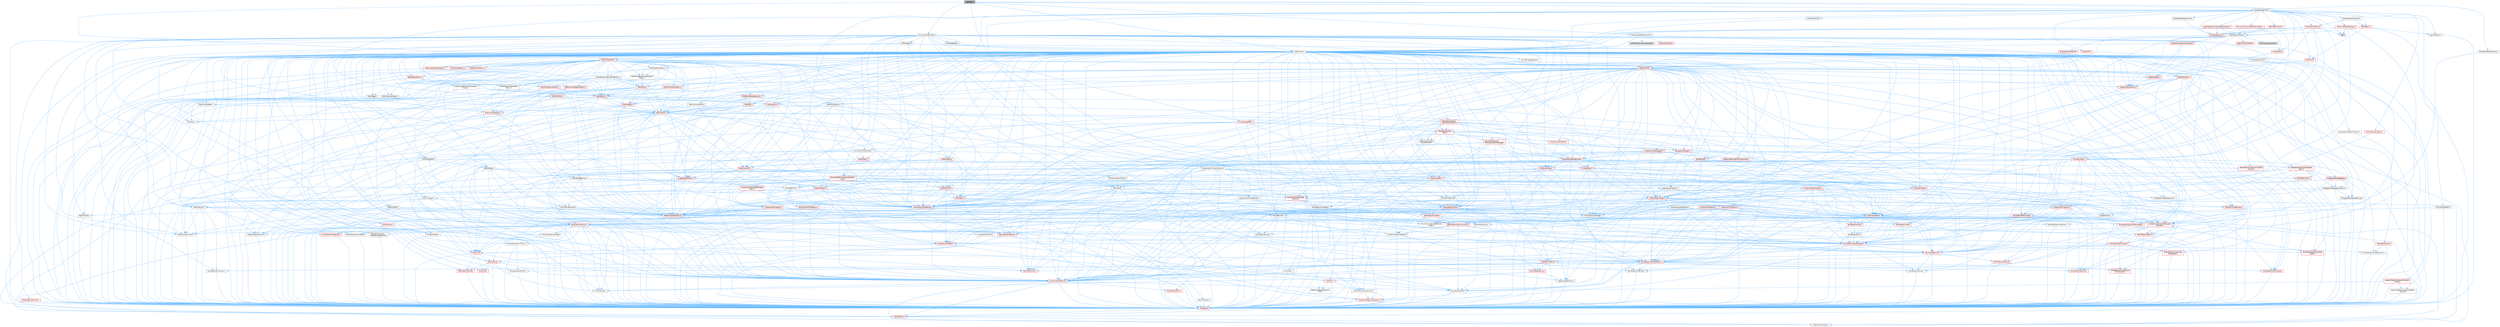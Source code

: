 digraph "LightMap.h"
{
 // INTERACTIVE_SVG=YES
 // LATEX_PDF_SIZE
  bgcolor="transparent";
  edge [fontname=Helvetica,fontsize=10,labelfontname=Helvetica,labelfontsize=10];
  node [fontname=Helvetica,fontsize=10,shape=box,height=0.2,width=0.4];
  Node1 [id="Node000001",label="LightMap.h",height=0.2,width=0.4,color="gray40", fillcolor="grey60", style="filled", fontcolor="black",tooltip=" "];
  Node1 -> Node2 [id="edge1_Node000001_Node000002",color="steelblue1",style="solid",tooltip=" "];
  Node2 [id="Node000002",label="CoreMinimal.h",height=0.2,width=0.4,color="grey40", fillcolor="white", style="filled",URL="$d7/d67/CoreMinimal_8h.html",tooltip=" "];
  Node2 -> Node3 [id="edge2_Node000002_Node000003",color="steelblue1",style="solid",tooltip=" "];
  Node3 [id="Node000003",label="CoreTypes.h",height=0.2,width=0.4,color="red", fillcolor="#FFF0F0", style="filled",URL="$dc/dec/CoreTypes_8h.html",tooltip=" "];
  Node3 -> Node4 [id="edge3_Node000003_Node000004",color="steelblue1",style="solid",tooltip=" "];
  Node4 [id="Node000004",label="HAL/Platform.h",height=0.2,width=0.4,color="red", fillcolor="#FFF0F0", style="filled",URL="$d9/dd0/Platform_8h.html",tooltip=" "];
  Node4 -> Node8 [id="edge4_Node000004_Node000008",color="steelblue1",style="solid",tooltip=" "];
  Node8 [id="Node000008",label="PreprocessorHelpers.h",height=0.2,width=0.4,color="grey40", fillcolor="white", style="filled",URL="$db/ddb/PreprocessorHelpers_8h.html",tooltip=" "];
  Node2 -> Node17 [id="edge5_Node000002_Node000017",color="steelblue1",style="solid",tooltip=" "];
  Node17 [id="Node000017",label="CoreFwd.h",height=0.2,width=0.4,color="red", fillcolor="#FFF0F0", style="filled",URL="$d1/d1e/CoreFwd_8h.html",tooltip=" "];
  Node17 -> Node3 [id="edge6_Node000017_Node000003",color="steelblue1",style="solid",tooltip=" "];
  Node17 -> Node18 [id="edge7_Node000017_Node000018",color="steelblue1",style="solid",tooltip=" "];
  Node18 [id="Node000018",label="Containers/ContainersFwd.h",height=0.2,width=0.4,color="grey40", fillcolor="white", style="filled",URL="$d4/d0a/ContainersFwd_8h.html",tooltip=" "];
  Node18 -> Node4 [id="edge8_Node000018_Node000004",color="steelblue1",style="solid",tooltip=" "];
  Node18 -> Node3 [id="edge9_Node000018_Node000003",color="steelblue1",style="solid",tooltip=" "];
  Node18 -> Node19 [id="edge10_Node000018_Node000019",color="steelblue1",style="solid",tooltip=" "];
  Node19 [id="Node000019",label="Traits/IsContiguousContainer.h",height=0.2,width=0.4,color="red", fillcolor="#FFF0F0", style="filled",URL="$d5/d3c/IsContiguousContainer_8h.html",tooltip=" "];
  Node19 -> Node3 [id="edge11_Node000019_Node000003",color="steelblue1",style="solid",tooltip=" "];
  Node17 -> Node23 [id="edge12_Node000017_Node000023",color="steelblue1",style="solid",tooltip=" "];
  Node23 [id="Node000023",label="UObject/UObjectHierarchy\lFwd.h",height=0.2,width=0.4,color="grey40", fillcolor="white", style="filled",URL="$d3/d13/UObjectHierarchyFwd_8h.html",tooltip=" "];
  Node2 -> Node23 [id="edge13_Node000002_Node000023",color="steelblue1",style="solid",tooltip=" "];
  Node2 -> Node18 [id="edge14_Node000002_Node000018",color="steelblue1",style="solid",tooltip=" "];
  Node2 -> Node24 [id="edge15_Node000002_Node000024",color="steelblue1",style="solid",tooltip=" "];
  Node24 [id="Node000024",label="Misc/VarArgs.h",height=0.2,width=0.4,color="grey40", fillcolor="white", style="filled",URL="$d5/d6f/VarArgs_8h.html",tooltip=" "];
  Node24 -> Node3 [id="edge16_Node000024_Node000003",color="steelblue1",style="solid",tooltip=" "];
  Node2 -> Node25 [id="edge17_Node000002_Node000025",color="steelblue1",style="solid",tooltip=" "];
  Node25 [id="Node000025",label="Logging/LogVerbosity.h",height=0.2,width=0.4,color="grey40", fillcolor="white", style="filled",URL="$d2/d8f/LogVerbosity_8h.html",tooltip=" "];
  Node25 -> Node3 [id="edge18_Node000025_Node000003",color="steelblue1",style="solid",tooltip=" "];
  Node2 -> Node26 [id="edge19_Node000002_Node000026",color="steelblue1",style="solid",tooltip=" "];
  Node26 [id="Node000026",label="Misc/OutputDevice.h",height=0.2,width=0.4,color="red", fillcolor="#FFF0F0", style="filled",URL="$d7/d32/OutputDevice_8h.html",tooltip=" "];
  Node26 -> Node17 [id="edge20_Node000026_Node000017",color="steelblue1",style="solid",tooltip=" "];
  Node26 -> Node3 [id="edge21_Node000026_Node000003",color="steelblue1",style="solid",tooltip=" "];
  Node26 -> Node25 [id="edge22_Node000026_Node000025",color="steelblue1",style="solid",tooltip=" "];
  Node26 -> Node24 [id="edge23_Node000026_Node000024",color="steelblue1",style="solid",tooltip=" "];
  Node2 -> Node32 [id="edge24_Node000002_Node000032",color="steelblue1",style="solid",tooltip=" "];
  Node32 [id="Node000032",label="HAL/PlatformCrt.h",height=0.2,width=0.4,color="red", fillcolor="#FFF0F0", style="filled",URL="$d8/d75/PlatformCrt_8h.html",tooltip=" "];
  Node2 -> Node42 [id="edge25_Node000002_Node000042",color="steelblue1",style="solid",tooltip=" "];
  Node42 [id="Node000042",label="HAL/PlatformMisc.h",height=0.2,width=0.4,color="red", fillcolor="#FFF0F0", style="filled",URL="$d0/df5/PlatformMisc_8h.html",tooltip=" "];
  Node42 -> Node3 [id="edge26_Node000042_Node000003",color="steelblue1",style="solid",tooltip=" "];
  Node2 -> Node61 [id="edge27_Node000002_Node000061",color="steelblue1",style="solid",tooltip=" "];
  Node61 [id="Node000061",label="Misc/AssertionMacros.h",height=0.2,width=0.4,color="red", fillcolor="#FFF0F0", style="filled",URL="$d0/dfa/AssertionMacros_8h.html",tooltip=" "];
  Node61 -> Node3 [id="edge28_Node000061_Node000003",color="steelblue1",style="solid",tooltip=" "];
  Node61 -> Node4 [id="edge29_Node000061_Node000004",color="steelblue1",style="solid",tooltip=" "];
  Node61 -> Node42 [id="edge30_Node000061_Node000042",color="steelblue1",style="solid",tooltip=" "];
  Node61 -> Node8 [id="edge31_Node000061_Node000008",color="steelblue1",style="solid",tooltip=" "];
  Node61 -> Node62 [id="edge32_Node000061_Node000062",color="steelblue1",style="solid",tooltip=" "];
  Node62 [id="Node000062",label="Templates/EnableIf.h",height=0.2,width=0.4,color="grey40", fillcolor="white", style="filled",URL="$d7/d60/EnableIf_8h.html",tooltip=" "];
  Node62 -> Node3 [id="edge33_Node000062_Node000003",color="steelblue1",style="solid",tooltip=" "];
  Node61 -> Node24 [id="edge34_Node000061_Node000024",color="steelblue1",style="solid",tooltip=" "];
  Node2 -> Node70 [id="edge35_Node000002_Node000070",color="steelblue1",style="solid",tooltip=" "];
  Node70 [id="Node000070",label="Templates/IsPointer.h",height=0.2,width=0.4,color="grey40", fillcolor="white", style="filled",URL="$d7/d05/IsPointer_8h.html",tooltip=" "];
  Node70 -> Node3 [id="edge36_Node000070_Node000003",color="steelblue1",style="solid",tooltip=" "];
  Node2 -> Node71 [id="edge37_Node000002_Node000071",color="steelblue1",style="solid",tooltip=" "];
  Node71 [id="Node000071",label="HAL/PlatformMemory.h",height=0.2,width=0.4,color="red", fillcolor="#FFF0F0", style="filled",URL="$de/d68/PlatformMemory_8h.html",tooltip=" "];
  Node71 -> Node3 [id="edge38_Node000071_Node000003",color="steelblue1",style="solid",tooltip=" "];
  Node2 -> Node54 [id="edge39_Node000002_Node000054",color="steelblue1",style="solid",tooltip=" "];
  Node54 [id="Node000054",label="HAL/PlatformAtomics.h",height=0.2,width=0.4,color="red", fillcolor="#FFF0F0", style="filled",URL="$d3/d36/PlatformAtomics_8h.html",tooltip=" "];
  Node54 -> Node3 [id="edge40_Node000054_Node000003",color="steelblue1",style="solid",tooltip=" "];
  Node2 -> Node76 [id="edge41_Node000002_Node000076",color="steelblue1",style="solid",tooltip=" "];
  Node76 [id="Node000076",label="Misc/Exec.h",height=0.2,width=0.4,color="grey40", fillcolor="white", style="filled",URL="$de/ddb/Exec_8h.html",tooltip=" "];
  Node76 -> Node3 [id="edge42_Node000076_Node000003",color="steelblue1",style="solid",tooltip=" "];
  Node76 -> Node61 [id="edge43_Node000076_Node000061",color="steelblue1",style="solid",tooltip=" "];
  Node2 -> Node77 [id="edge44_Node000002_Node000077",color="steelblue1",style="solid",tooltip=" "];
  Node77 [id="Node000077",label="HAL/MemoryBase.h",height=0.2,width=0.4,color="red", fillcolor="#FFF0F0", style="filled",URL="$d6/d9f/MemoryBase_8h.html",tooltip=" "];
  Node77 -> Node3 [id="edge45_Node000077_Node000003",color="steelblue1",style="solid",tooltip=" "];
  Node77 -> Node54 [id="edge46_Node000077_Node000054",color="steelblue1",style="solid",tooltip=" "];
  Node77 -> Node32 [id="edge47_Node000077_Node000032",color="steelblue1",style="solid",tooltip=" "];
  Node77 -> Node76 [id="edge48_Node000077_Node000076",color="steelblue1",style="solid",tooltip=" "];
  Node77 -> Node26 [id="edge49_Node000077_Node000026",color="steelblue1",style="solid",tooltip=" "];
  Node2 -> Node87 [id="edge50_Node000002_Node000087",color="steelblue1",style="solid",tooltip=" "];
  Node87 [id="Node000087",label="HAL/UnrealMemory.h",height=0.2,width=0.4,color="red", fillcolor="#FFF0F0", style="filled",URL="$d9/d96/UnrealMemory_8h.html",tooltip=" "];
  Node87 -> Node3 [id="edge51_Node000087_Node000003",color="steelblue1",style="solid",tooltip=" "];
  Node87 -> Node77 [id="edge52_Node000087_Node000077",color="steelblue1",style="solid",tooltip=" "];
  Node87 -> Node71 [id="edge53_Node000087_Node000071",color="steelblue1",style="solid",tooltip=" "];
  Node87 -> Node70 [id="edge54_Node000087_Node000070",color="steelblue1",style="solid",tooltip=" "];
  Node2 -> Node89 [id="edge55_Node000002_Node000089",color="steelblue1",style="solid",tooltip=" "];
  Node89 [id="Node000089",label="Templates/IsArithmetic.h",height=0.2,width=0.4,color="grey40", fillcolor="white", style="filled",URL="$d2/d5d/IsArithmetic_8h.html",tooltip=" "];
  Node89 -> Node3 [id="edge56_Node000089_Node000003",color="steelblue1",style="solid",tooltip=" "];
  Node2 -> Node83 [id="edge57_Node000002_Node000083",color="steelblue1",style="solid",tooltip=" "];
  Node83 [id="Node000083",label="Templates/AndOrNot.h",height=0.2,width=0.4,color="grey40", fillcolor="white", style="filled",URL="$db/d0a/AndOrNot_8h.html",tooltip=" "];
  Node83 -> Node3 [id="edge58_Node000083_Node000003",color="steelblue1",style="solid",tooltip=" "];
  Node2 -> Node90 [id="edge59_Node000002_Node000090",color="steelblue1",style="solid",tooltip=" "];
  Node90 [id="Node000090",label="Templates/IsPODType.h",height=0.2,width=0.4,color="grey40", fillcolor="white", style="filled",URL="$d7/db1/IsPODType_8h.html",tooltip=" "];
  Node90 -> Node3 [id="edge60_Node000090_Node000003",color="steelblue1",style="solid",tooltip=" "];
  Node2 -> Node91 [id="edge61_Node000002_Node000091",color="steelblue1",style="solid",tooltip=" "];
  Node91 [id="Node000091",label="Templates/IsUECoreType.h",height=0.2,width=0.4,color="red", fillcolor="#FFF0F0", style="filled",URL="$d1/db8/IsUECoreType_8h.html",tooltip=" "];
  Node91 -> Node3 [id="edge62_Node000091_Node000003",color="steelblue1",style="solid",tooltip=" "];
  Node2 -> Node84 [id="edge63_Node000002_Node000084",color="steelblue1",style="solid",tooltip=" "];
  Node84 [id="Node000084",label="Templates/IsTriviallyCopy\lConstructible.h",height=0.2,width=0.4,color="red", fillcolor="#FFF0F0", style="filled",URL="$d3/d78/IsTriviallyCopyConstructible_8h.html",tooltip=" "];
  Node84 -> Node3 [id="edge64_Node000084_Node000003",color="steelblue1",style="solid",tooltip=" "];
  Node2 -> Node92 [id="edge65_Node000002_Node000092",color="steelblue1",style="solid",tooltip=" "];
  Node92 [id="Node000092",label="Templates/UnrealTypeTraits.h",height=0.2,width=0.4,color="red", fillcolor="#FFF0F0", style="filled",URL="$d2/d2d/UnrealTypeTraits_8h.html",tooltip=" "];
  Node92 -> Node3 [id="edge66_Node000092_Node000003",color="steelblue1",style="solid",tooltip=" "];
  Node92 -> Node70 [id="edge67_Node000092_Node000070",color="steelblue1",style="solid",tooltip=" "];
  Node92 -> Node61 [id="edge68_Node000092_Node000061",color="steelblue1",style="solid",tooltip=" "];
  Node92 -> Node83 [id="edge69_Node000092_Node000083",color="steelblue1",style="solid",tooltip=" "];
  Node92 -> Node62 [id="edge70_Node000092_Node000062",color="steelblue1",style="solid",tooltip=" "];
  Node92 -> Node89 [id="edge71_Node000092_Node000089",color="steelblue1",style="solid",tooltip=" "];
  Node92 -> Node90 [id="edge72_Node000092_Node000090",color="steelblue1",style="solid",tooltip=" "];
  Node92 -> Node91 [id="edge73_Node000092_Node000091",color="steelblue1",style="solid",tooltip=" "];
  Node92 -> Node84 [id="edge74_Node000092_Node000084",color="steelblue1",style="solid",tooltip=" "];
  Node2 -> Node62 [id="edge75_Node000002_Node000062",color="steelblue1",style="solid",tooltip=" "];
  Node2 -> Node94 [id="edge76_Node000002_Node000094",color="steelblue1",style="solid",tooltip=" "];
  Node94 [id="Node000094",label="Templates/RemoveReference.h",height=0.2,width=0.4,color="grey40", fillcolor="white", style="filled",URL="$da/dbe/RemoveReference_8h.html",tooltip=" "];
  Node94 -> Node3 [id="edge77_Node000094_Node000003",color="steelblue1",style="solid",tooltip=" "];
  Node2 -> Node95 [id="edge78_Node000002_Node000095",color="steelblue1",style="solid",tooltip=" "];
  Node95 [id="Node000095",label="Templates/IntegralConstant.h",height=0.2,width=0.4,color="grey40", fillcolor="white", style="filled",URL="$db/d1b/IntegralConstant_8h.html",tooltip=" "];
  Node95 -> Node3 [id="edge79_Node000095_Node000003",color="steelblue1",style="solid",tooltip=" "];
  Node2 -> Node96 [id="edge80_Node000002_Node000096",color="steelblue1",style="solid",tooltip=" "];
  Node96 [id="Node000096",label="Templates/IsClass.h",height=0.2,width=0.4,color="grey40", fillcolor="white", style="filled",URL="$db/dcb/IsClass_8h.html",tooltip=" "];
  Node96 -> Node3 [id="edge81_Node000096_Node000003",color="steelblue1",style="solid",tooltip=" "];
  Node2 -> Node97 [id="edge82_Node000002_Node000097",color="steelblue1",style="solid",tooltip=" "];
  Node97 [id="Node000097",label="Templates/TypeCompatible\lBytes.h",height=0.2,width=0.4,color="red", fillcolor="#FFF0F0", style="filled",URL="$df/d0a/TypeCompatibleBytes_8h.html",tooltip=" "];
  Node97 -> Node3 [id="edge83_Node000097_Node000003",color="steelblue1",style="solid",tooltip=" "];
  Node2 -> Node19 [id="edge84_Node000002_Node000019",color="steelblue1",style="solid",tooltip=" "];
  Node2 -> Node98 [id="edge85_Node000002_Node000098",color="steelblue1",style="solid",tooltip=" "];
  Node98 [id="Node000098",label="Templates/UnrealTemplate.h",height=0.2,width=0.4,color="red", fillcolor="#FFF0F0", style="filled",URL="$d4/d24/UnrealTemplate_8h.html",tooltip=" "];
  Node98 -> Node3 [id="edge86_Node000098_Node000003",color="steelblue1",style="solid",tooltip=" "];
  Node98 -> Node70 [id="edge87_Node000098_Node000070",color="steelblue1",style="solid",tooltip=" "];
  Node98 -> Node87 [id="edge88_Node000098_Node000087",color="steelblue1",style="solid",tooltip=" "];
  Node98 -> Node92 [id="edge89_Node000098_Node000092",color="steelblue1",style="solid",tooltip=" "];
  Node98 -> Node94 [id="edge90_Node000098_Node000094",color="steelblue1",style="solid",tooltip=" "];
  Node98 -> Node97 [id="edge91_Node000098_Node000097",color="steelblue1",style="solid",tooltip=" "];
  Node98 -> Node19 [id="edge92_Node000098_Node000019",color="steelblue1",style="solid",tooltip=" "];
  Node2 -> Node47 [id="edge93_Node000002_Node000047",color="steelblue1",style="solid",tooltip=" "];
  Node47 [id="Node000047",label="Math/NumericLimits.h",height=0.2,width=0.4,color="grey40", fillcolor="white", style="filled",URL="$df/d1b/NumericLimits_8h.html",tooltip=" "];
  Node47 -> Node3 [id="edge94_Node000047_Node000003",color="steelblue1",style="solid",tooltip=" "];
  Node2 -> Node102 [id="edge95_Node000002_Node000102",color="steelblue1",style="solid",tooltip=" "];
  Node102 [id="Node000102",label="HAL/PlatformMath.h",height=0.2,width=0.4,color="red", fillcolor="#FFF0F0", style="filled",URL="$dc/d53/PlatformMath_8h.html",tooltip=" "];
  Node102 -> Node3 [id="edge96_Node000102_Node000003",color="steelblue1",style="solid",tooltip=" "];
  Node2 -> Node85 [id="edge97_Node000002_Node000085",color="steelblue1",style="solid",tooltip=" "];
  Node85 [id="Node000085",label="Templates/IsTriviallyCopy\lAssignable.h",height=0.2,width=0.4,color="red", fillcolor="#FFF0F0", style="filled",URL="$d2/df2/IsTriviallyCopyAssignable_8h.html",tooltip=" "];
  Node85 -> Node3 [id="edge98_Node000085_Node000003",color="steelblue1",style="solid",tooltip=" "];
  Node2 -> Node110 [id="edge99_Node000002_Node000110",color="steelblue1",style="solid",tooltip=" "];
  Node110 [id="Node000110",label="Templates/MemoryOps.h",height=0.2,width=0.4,color="red", fillcolor="#FFF0F0", style="filled",URL="$db/dea/MemoryOps_8h.html",tooltip=" "];
  Node110 -> Node3 [id="edge100_Node000110_Node000003",color="steelblue1",style="solid",tooltip=" "];
  Node110 -> Node87 [id="edge101_Node000110_Node000087",color="steelblue1",style="solid",tooltip=" "];
  Node110 -> Node85 [id="edge102_Node000110_Node000085",color="steelblue1",style="solid",tooltip=" "];
  Node110 -> Node84 [id="edge103_Node000110_Node000084",color="steelblue1",style="solid",tooltip=" "];
  Node110 -> Node92 [id="edge104_Node000110_Node000092",color="steelblue1",style="solid",tooltip=" "];
  Node2 -> Node111 [id="edge105_Node000002_Node000111",color="steelblue1",style="solid",tooltip=" "];
  Node111 [id="Node000111",label="Containers/ContainerAllocation\lPolicies.h",height=0.2,width=0.4,color="red", fillcolor="#FFF0F0", style="filled",URL="$d7/dff/ContainerAllocationPolicies_8h.html",tooltip=" "];
  Node111 -> Node3 [id="edge106_Node000111_Node000003",color="steelblue1",style="solid",tooltip=" "];
  Node111 -> Node111 [id="edge107_Node000111_Node000111",color="steelblue1",style="solid",tooltip=" "];
  Node111 -> Node102 [id="edge108_Node000111_Node000102",color="steelblue1",style="solid",tooltip=" "];
  Node111 -> Node87 [id="edge109_Node000111_Node000087",color="steelblue1",style="solid",tooltip=" "];
  Node111 -> Node47 [id="edge110_Node000111_Node000047",color="steelblue1",style="solid",tooltip=" "];
  Node111 -> Node61 [id="edge111_Node000111_Node000061",color="steelblue1",style="solid",tooltip=" "];
  Node111 -> Node110 [id="edge112_Node000111_Node000110",color="steelblue1",style="solid",tooltip=" "];
  Node111 -> Node97 [id="edge113_Node000111_Node000097",color="steelblue1",style="solid",tooltip=" "];
  Node2 -> Node114 [id="edge114_Node000002_Node000114",color="steelblue1",style="solid",tooltip=" "];
  Node114 [id="Node000114",label="Templates/IsEnumClass.h",height=0.2,width=0.4,color="grey40", fillcolor="white", style="filled",URL="$d7/d15/IsEnumClass_8h.html",tooltip=" "];
  Node114 -> Node3 [id="edge115_Node000114_Node000003",color="steelblue1",style="solid",tooltip=" "];
  Node114 -> Node83 [id="edge116_Node000114_Node000083",color="steelblue1",style="solid",tooltip=" "];
  Node2 -> Node115 [id="edge117_Node000002_Node000115",color="steelblue1",style="solid",tooltip=" "];
  Node115 [id="Node000115",label="HAL/PlatformProperties.h",height=0.2,width=0.4,color="red", fillcolor="#FFF0F0", style="filled",URL="$d9/db0/PlatformProperties_8h.html",tooltip=" "];
  Node115 -> Node3 [id="edge118_Node000115_Node000003",color="steelblue1",style="solid",tooltip=" "];
  Node2 -> Node118 [id="edge119_Node000002_Node000118",color="steelblue1",style="solid",tooltip=" "];
  Node118 [id="Node000118",label="Misc/EngineVersionBase.h",height=0.2,width=0.4,color="grey40", fillcolor="white", style="filled",URL="$d5/d2b/EngineVersionBase_8h.html",tooltip=" "];
  Node118 -> Node3 [id="edge120_Node000118_Node000003",color="steelblue1",style="solid",tooltip=" "];
  Node2 -> Node119 [id="edge121_Node000002_Node000119",color="steelblue1",style="solid",tooltip=" "];
  Node119 [id="Node000119",label="Internationalization\l/TextNamespaceFwd.h",height=0.2,width=0.4,color="grey40", fillcolor="white", style="filled",URL="$d8/d97/TextNamespaceFwd_8h.html",tooltip=" "];
  Node119 -> Node3 [id="edge122_Node000119_Node000003",color="steelblue1",style="solid",tooltip=" "];
  Node2 -> Node120 [id="edge123_Node000002_Node000120",color="steelblue1",style="solid",tooltip=" "];
  Node120 [id="Node000120",label="Serialization/Archive.h",height=0.2,width=0.4,color="red", fillcolor="#FFF0F0", style="filled",URL="$d7/d3b/Archive_8h.html",tooltip=" "];
  Node120 -> Node17 [id="edge124_Node000120_Node000017",color="steelblue1",style="solid",tooltip=" "];
  Node120 -> Node3 [id="edge125_Node000120_Node000003",color="steelblue1",style="solid",tooltip=" "];
  Node120 -> Node115 [id="edge126_Node000120_Node000115",color="steelblue1",style="solid",tooltip=" "];
  Node120 -> Node119 [id="edge127_Node000120_Node000119",color="steelblue1",style="solid",tooltip=" "];
  Node120 -> Node61 [id="edge128_Node000120_Node000061",color="steelblue1",style="solid",tooltip=" "];
  Node120 -> Node48 [id="edge129_Node000120_Node000048",color="steelblue1",style="solid",tooltip=" "];
  Node48 [id="Node000048",label="Misc/CompressionFlags.h",height=0.2,width=0.4,color="grey40", fillcolor="white", style="filled",URL="$d9/d76/CompressionFlags_8h.html",tooltip=" "];
  Node120 -> Node118 [id="edge130_Node000120_Node000118",color="steelblue1",style="solid",tooltip=" "];
  Node120 -> Node24 [id="edge131_Node000120_Node000024",color="steelblue1",style="solid",tooltip=" "];
  Node120 -> Node62 [id="edge132_Node000120_Node000062",color="steelblue1",style="solid",tooltip=" "];
  Node120 -> Node114 [id="edge133_Node000120_Node000114",color="steelblue1",style="solid",tooltip=" "];
  Node120 -> Node98 [id="edge134_Node000120_Node000098",color="steelblue1",style="solid",tooltip=" "];
  Node120 -> Node123 [id="edge135_Node000120_Node000123",color="steelblue1",style="solid",tooltip=" "];
  Node123 [id="Node000123",label="UObject/ObjectVersion.h",height=0.2,width=0.4,color="grey40", fillcolor="white", style="filled",URL="$da/d63/ObjectVersion_8h.html",tooltip=" "];
  Node123 -> Node3 [id="edge136_Node000123_Node000003",color="steelblue1",style="solid",tooltip=" "];
  Node2 -> Node124 [id="edge137_Node000002_Node000124",color="steelblue1",style="solid",tooltip=" "];
  Node124 [id="Node000124",label="Templates/Less.h",height=0.2,width=0.4,color="grey40", fillcolor="white", style="filled",URL="$de/dc8/Less_8h.html",tooltip=" "];
  Node124 -> Node3 [id="edge138_Node000124_Node000003",color="steelblue1",style="solid",tooltip=" "];
  Node124 -> Node98 [id="edge139_Node000124_Node000098",color="steelblue1",style="solid",tooltip=" "];
  Node2 -> Node125 [id="edge140_Node000002_Node000125",color="steelblue1",style="solid",tooltip=" "];
  Node125 [id="Node000125",label="Templates/Sorting.h",height=0.2,width=0.4,color="red", fillcolor="#FFF0F0", style="filled",URL="$d3/d9e/Sorting_8h.html",tooltip=" "];
  Node125 -> Node3 [id="edge141_Node000125_Node000003",color="steelblue1",style="solid",tooltip=" "];
  Node125 -> Node102 [id="edge142_Node000125_Node000102",color="steelblue1",style="solid",tooltip=" "];
  Node125 -> Node124 [id="edge143_Node000125_Node000124",color="steelblue1",style="solid",tooltip=" "];
  Node2 -> Node136 [id="edge144_Node000002_Node000136",color="steelblue1",style="solid",tooltip=" "];
  Node136 [id="Node000136",label="Misc/Char.h",height=0.2,width=0.4,color="red", fillcolor="#FFF0F0", style="filled",URL="$d0/d58/Char_8h.html",tooltip=" "];
  Node136 -> Node3 [id="edge145_Node000136_Node000003",color="steelblue1",style="solid",tooltip=" "];
  Node2 -> Node139 [id="edge146_Node000002_Node000139",color="steelblue1",style="solid",tooltip=" "];
  Node139 [id="Node000139",label="GenericPlatform/GenericPlatform\lStricmp.h",height=0.2,width=0.4,color="grey40", fillcolor="white", style="filled",URL="$d2/d86/GenericPlatformStricmp_8h.html",tooltip=" "];
  Node139 -> Node3 [id="edge147_Node000139_Node000003",color="steelblue1",style="solid",tooltip=" "];
  Node2 -> Node140 [id="edge148_Node000002_Node000140",color="steelblue1",style="solid",tooltip=" "];
  Node140 [id="Node000140",label="GenericPlatform/GenericPlatform\lString.h",height=0.2,width=0.4,color="red", fillcolor="#FFF0F0", style="filled",URL="$dd/d20/GenericPlatformString_8h.html",tooltip=" "];
  Node140 -> Node3 [id="edge149_Node000140_Node000003",color="steelblue1",style="solid",tooltip=" "];
  Node140 -> Node139 [id="edge150_Node000140_Node000139",color="steelblue1",style="solid",tooltip=" "];
  Node140 -> Node62 [id="edge151_Node000140_Node000062",color="steelblue1",style="solid",tooltip=" "];
  Node2 -> Node73 [id="edge152_Node000002_Node000073",color="steelblue1",style="solid",tooltip=" "];
  Node73 [id="Node000073",label="HAL/PlatformString.h",height=0.2,width=0.4,color="red", fillcolor="#FFF0F0", style="filled",URL="$db/db5/PlatformString_8h.html",tooltip=" "];
  Node73 -> Node3 [id="edge153_Node000073_Node000003",color="steelblue1",style="solid",tooltip=" "];
  Node2 -> Node143 [id="edge154_Node000002_Node000143",color="steelblue1",style="solid",tooltip=" "];
  Node143 [id="Node000143",label="Misc/CString.h",height=0.2,width=0.4,color="red", fillcolor="#FFF0F0", style="filled",URL="$d2/d49/CString_8h.html",tooltip=" "];
  Node143 -> Node3 [id="edge155_Node000143_Node000003",color="steelblue1",style="solid",tooltip=" "];
  Node143 -> Node32 [id="edge156_Node000143_Node000032",color="steelblue1",style="solid",tooltip=" "];
  Node143 -> Node73 [id="edge157_Node000143_Node000073",color="steelblue1",style="solid",tooltip=" "];
  Node143 -> Node61 [id="edge158_Node000143_Node000061",color="steelblue1",style="solid",tooltip=" "];
  Node143 -> Node136 [id="edge159_Node000143_Node000136",color="steelblue1",style="solid",tooltip=" "];
  Node143 -> Node24 [id="edge160_Node000143_Node000024",color="steelblue1",style="solid",tooltip=" "];
  Node2 -> Node144 [id="edge161_Node000002_Node000144",color="steelblue1",style="solid",tooltip=" "];
  Node144 [id="Node000144",label="Misc/Crc.h",height=0.2,width=0.4,color="red", fillcolor="#FFF0F0", style="filled",URL="$d4/dd2/Crc_8h.html",tooltip=" "];
  Node144 -> Node3 [id="edge162_Node000144_Node000003",color="steelblue1",style="solid",tooltip=" "];
  Node144 -> Node73 [id="edge163_Node000144_Node000073",color="steelblue1",style="solid",tooltip=" "];
  Node144 -> Node61 [id="edge164_Node000144_Node000061",color="steelblue1",style="solid",tooltip=" "];
  Node144 -> Node143 [id="edge165_Node000144_Node000143",color="steelblue1",style="solid",tooltip=" "];
  Node144 -> Node136 [id="edge166_Node000144_Node000136",color="steelblue1",style="solid",tooltip=" "];
  Node144 -> Node92 [id="edge167_Node000144_Node000092",color="steelblue1",style="solid",tooltip=" "];
  Node2 -> Node135 [id="edge168_Node000002_Node000135",color="steelblue1",style="solid",tooltip=" "];
  Node135 [id="Node000135",label="Math/UnrealMathUtility.h",height=0.2,width=0.4,color="red", fillcolor="#FFF0F0", style="filled",URL="$db/db8/UnrealMathUtility_8h.html",tooltip=" "];
  Node135 -> Node3 [id="edge169_Node000135_Node000003",color="steelblue1",style="solid",tooltip=" "];
  Node135 -> Node61 [id="edge170_Node000135_Node000061",color="steelblue1",style="solid",tooltip=" "];
  Node135 -> Node102 [id="edge171_Node000135_Node000102",color="steelblue1",style="solid",tooltip=" "];
  Node2 -> Node145 [id="edge172_Node000002_Node000145",color="steelblue1",style="solid",tooltip=" "];
  Node145 [id="Node000145",label="Containers/UnrealString.h",height=0.2,width=0.4,color="red", fillcolor="#FFF0F0", style="filled",URL="$d5/dba/UnrealString_8h.html",tooltip=" "];
  Node2 -> Node149 [id="edge173_Node000002_Node000149",color="steelblue1",style="solid",tooltip=" "];
  Node149 [id="Node000149",label="Containers/Array.h",height=0.2,width=0.4,color="red", fillcolor="#FFF0F0", style="filled",URL="$df/dd0/Array_8h.html",tooltip=" "];
  Node149 -> Node3 [id="edge174_Node000149_Node000003",color="steelblue1",style="solid",tooltip=" "];
  Node149 -> Node61 [id="edge175_Node000149_Node000061",color="steelblue1",style="solid",tooltip=" "];
  Node149 -> Node150 [id="edge176_Node000149_Node000150",color="steelblue1",style="solid",tooltip=" "];
  Node150 [id="Node000150",label="Misc/IntrusiveUnsetOptional\lState.h",height=0.2,width=0.4,color="grey40", fillcolor="white", style="filled",URL="$d2/d0a/IntrusiveUnsetOptionalState_8h.html",tooltip=" "];
  Node150 -> Node151 [id="edge177_Node000150_Node000151",color="steelblue1",style="solid",tooltip=" "];
  Node151 [id="Node000151",label="Misc/OptionalFwd.h",height=0.2,width=0.4,color="grey40", fillcolor="white", style="filled",URL="$dc/d50/OptionalFwd_8h.html",tooltip=" "];
  Node149 -> Node87 [id="edge178_Node000149_Node000087",color="steelblue1",style="solid",tooltip=" "];
  Node149 -> Node92 [id="edge179_Node000149_Node000092",color="steelblue1",style="solid",tooltip=" "];
  Node149 -> Node98 [id="edge180_Node000149_Node000098",color="steelblue1",style="solid",tooltip=" "];
  Node149 -> Node111 [id="edge181_Node000149_Node000111",color="steelblue1",style="solid",tooltip=" "];
  Node149 -> Node120 [id="edge182_Node000149_Node000120",color="steelblue1",style="solid",tooltip=" "];
  Node149 -> Node128 [id="edge183_Node000149_Node000128",color="steelblue1",style="solid",tooltip=" "];
  Node128 [id="Node000128",label="Templates/Invoke.h",height=0.2,width=0.4,color="red", fillcolor="#FFF0F0", style="filled",URL="$d7/deb/Invoke_8h.html",tooltip=" "];
  Node128 -> Node3 [id="edge184_Node000128_Node000003",color="steelblue1",style="solid",tooltip=" "];
  Node128 -> Node98 [id="edge185_Node000128_Node000098",color="steelblue1",style="solid",tooltip=" "];
  Node149 -> Node124 [id="edge186_Node000149_Node000124",color="steelblue1",style="solid",tooltip=" "];
  Node149 -> Node125 [id="edge187_Node000149_Node000125",color="steelblue1",style="solid",tooltip=" "];
  Node149 -> Node172 [id="edge188_Node000149_Node000172",color="steelblue1",style="solid",tooltip=" "];
  Node172 [id="Node000172",label="Templates/AlignmentTemplates.h",height=0.2,width=0.4,color="red", fillcolor="#FFF0F0", style="filled",URL="$dd/d32/AlignmentTemplates_8h.html",tooltip=" "];
  Node172 -> Node3 [id="edge189_Node000172_Node000003",color="steelblue1",style="solid",tooltip=" "];
  Node172 -> Node70 [id="edge190_Node000172_Node000070",color="steelblue1",style="solid",tooltip=" "];
  Node2 -> Node173 [id="edge191_Node000002_Node000173",color="steelblue1",style="solid",tooltip=" "];
  Node173 [id="Node000173",label="Misc/FrameNumber.h",height=0.2,width=0.4,color="grey40", fillcolor="white", style="filled",URL="$dd/dbd/FrameNumber_8h.html",tooltip=" "];
  Node173 -> Node3 [id="edge192_Node000173_Node000003",color="steelblue1",style="solid",tooltip=" "];
  Node173 -> Node47 [id="edge193_Node000173_Node000047",color="steelblue1",style="solid",tooltip=" "];
  Node173 -> Node135 [id="edge194_Node000173_Node000135",color="steelblue1",style="solid",tooltip=" "];
  Node173 -> Node62 [id="edge195_Node000173_Node000062",color="steelblue1",style="solid",tooltip=" "];
  Node173 -> Node92 [id="edge196_Node000173_Node000092",color="steelblue1",style="solid",tooltip=" "];
  Node2 -> Node174 [id="edge197_Node000002_Node000174",color="steelblue1",style="solid",tooltip=" "];
  Node174 [id="Node000174",label="Misc/Timespan.h",height=0.2,width=0.4,color="grey40", fillcolor="white", style="filled",URL="$da/dd9/Timespan_8h.html",tooltip=" "];
  Node174 -> Node3 [id="edge198_Node000174_Node000003",color="steelblue1",style="solid",tooltip=" "];
  Node174 -> Node175 [id="edge199_Node000174_Node000175",color="steelblue1",style="solid",tooltip=" "];
  Node175 [id="Node000175",label="Math/Interval.h",height=0.2,width=0.4,color="grey40", fillcolor="white", style="filled",URL="$d1/d55/Interval_8h.html",tooltip=" "];
  Node175 -> Node3 [id="edge200_Node000175_Node000003",color="steelblue1",style="solid",tooltip=" "];
  Node175 -> Node89 [id="edge201_Node000175_Node000089",color="steelblue1",style="solid",tooltip=" "];
  Node175 -> Node92 [id="edge202_Node000175_Node000092",color="steelblue1",style="solid",tooltip=" "];
  Node175 -> Node47 [id="edge203_Node000175_Node000047",color="steelblue1",style="solid",tooltip=" "];
  Node175 -> Node135 [id="edge204_Node000175_Node000135",color="steelblue1",style="solid",tooltip=" "];
  Node174 -> Node135 [id="edge205_Node000174_Node000135",color="steelblue1",style="solid",tooltip=" "];
  Node174 -> Node61 [id="edge206_Node000174_Node000061",color="steelblue1",style="solid",tooltip=" "];
  Node2 -> Node176 [id="edge207_Node000002_Node000176",color="steelblue1",style="solid",tooltip=" "];
  Node176 [id="Node000176",label="Containers/StringConv.h",height=0.2,width=0.4,color="red", fillcolor="#FFF0F0", style="filled",URL="$d3/ddf/StringConv_8h.html",tooltip=" "];
  Node176 -> Node3 [id="edge208_Node000176_Node000003",color="steelblue1",style="solid",tooltip=" "];
  Node176 -> Node61 [id="edge209_Node000176_Node000061",color="steelblue1",style="solid",tooltip=" "];
  Node176 -> Node111 [id="edge210_Node000176_Node000111",color="steelblue1",style="solid",tooltip=" "];
  Node176 -> Node149 [id="edge211_Node000176_Node000149",color="steelblue1",style="solid",tooltip=" "];
  Node176 -> Node143 [id="edge212_Node000176_Node000143",color="steelblue1",style="solid",tooltip=" "];
  Node176 -> Node177 [id="edge213_Node000176_Node000177",color="steelblue1",style="solid",tooltip=" "];
  Node177 [id="Node000177",label="Templates/IsArray.h",height=0.2,width=0.4,color="grey40", fillcolor="white", style="filled",URL="$d8/d8d/IsArray_8h.html",tooltip=" "];
  Node177 -> Node3 [id="edge214_Node000177_Node000003",color="steelblue1",style="solid",tooltip=" "];
  Node176 -> Node98 [id="edge215_Node000176_Node000098",color="steelblue1",style="solid",tooltip=" "];
  Node176 -> Node92 [id="edge216_Node000176_Node000092",color="steelblue1",style="solid",tooltip=" "];
  Node176 -> Node19 [id="edge217_Node000176_Node000019",color="steelblue1",style="solid",tooltip=" "];
  Node2 -> Node178 [id="edge218_Node000002_Node000178",color="steelblue1",style="solid",tooltip=" "];
  Node178 [id="Node000178",label="UObject/UnrealNames.h",height=0.2,width=0.4,color="red", fillcolor="#FFF0F0", style="filled",URL="$d8/db1/UnrealNames_8h.html",tooltip=" "];
  Node178 -> Node3 [id="edge219_Node000178_Node000003",color="steelblue1",style="solid",tooltip=" "];
  Node2 -> Node180 [id="edge220_Node000002_Node000180",color="steelblue1",style="solid",tooltip=" "];
  Node180 [id="Node000180",label="UObject/NameTypes.h",height=0.2,width=0.4,color="red", fillcolor="#FFF0F0", style="filled",URL="$d6/d35/NameTypes_8h.html",tooltip=" "];
  Node180 -> Node3 [id="edge221_Node000180_Node000003",color="steelblue1",style="solid",tooltip=" "];
  Node180 -> Node61 [id="edge222_Node000180_Node000061",color="steelblue1",style="solid",tooltip=" "];
  Node180 -> Node87 [id="edge223_Node000180_Node000087",color="steelblue1",style="solid",tooltip=" "];
  Node180 -> Node92 [id="edge224_Node000180_Node000092",color="steelblue1",style="solid",tooltip=" "];
  Node180 -> Node98 [id="edge225_Node000180_Node000098",color="steelblue1",style="solid",tooltip=" "];
  Node180 -> Node145 [id="edge226_Node000180_Node000145",color="steelblue1",style="solid",tooltip=" "];
  Node180 -> Node176 [id="edge227_Node000180_Node000176",color="steelblue1",style="solid",tooltip=" "];
  Node180 -> Node44 [id="edge228_Node000180_Node000044",color="steelblue1",style="solid",tooltip=" "];
  Node44 [id="Node000044",label="Containers/StringFwd.h",height=0.2,width=0.4,color="red", fillcolor="#FFF0F0", style="filled",URL="$df/d37/StringFwd_8h.html",tooltip=" "];
  Node44 -> Node3 [id="edge229_Node000044_Node000003",color="steelblue1",style="solid",tooltip=" "];
  Node44 -> Node19 [id="edge230_Node000044_Node000019",color="steelblue1",style="solid",tooltip=" "];
  Node180 -> Node178 [id="edge231_Node000180_Node000178",color="steelblue1",style="solid",tooltip=" "];
  Node180 -> Node157 [id="edge232_Node000180_Node000157",color="steelblue1",style="solid",tooltip=" "];
  Node157 [id="Node000157",label="Serialization/MemoryLayout.h",height=0.2,width=0.4,color="red", fillcolor="#FFF0F0", style="filled",URL="$d7/d66/MemoryLayout_8h.html",tooltip=" "];
  Node157 -> Node160 [id="edge233_Node000157_Node000160",color="steelblue1",style="solid",tooltip=" "];
  Node160 [id="Node000160",label="Containers/EnumAsByte.h",height=0.2,width=0.4,color="grey40", fillcolor="white", style="filled",URL="$d6/d9a/EnumAsByte_8h.html",tooltip=" "];
  Node160 -> Node3 [id="edge234_Node000160_Node000003",color="steelblue1",style="solid",tooltip=" "];
  Node160 -> Node90 [id="edge235_Node000160_Node000090",color="steelblue1",style="solid",tooltip=" "];
  Node160 -> Node161 [id="edge236_Node000160_Node000161",color="steelblue1",style="solid",tooltip=" "];
  Node161 [id="Node000161",label="Templates/TypeHash.h",height=0.2,width=0.4,color="red", fillcolor="#FFF0F0", style="filled",URL="$d1/d62/TypeHash_8h.html",tooltip=" "];
  Node161 -> Node3 [id="edge237_Node000161_Node000003",color="steelblue1",style="solid",tooltip=" "];
  Node161 -> Node144 [id="edge238_Node000161_Node000144",color="steelblue1",style="solid",tooltip=" "];
  Node157 -> Node44 [id="edge239_Node000157_Node000044",color="steelblue1",style="solid",tooltip=" "];
  Node157 -> Node87 [id="edge240_Node000157_Node000087",color="steelblue1",style="solid",tooltip=" "];
  Node157 -> Node62 [id="edge241_Node000157_Node000062",color="steelblue1",style="solid",tooltip=" "];
  Node157 -> Node98 [id="edge242_Node000157_Node000098",color="steelblue1",style="solid",tooltip=" "];
  Node180 -> Node150 [id="edge243_Node000180_Node000150",color="steelblue1",style="solid",tooltip=" "];
  Node2 -> Node188 [id="edge244_Node000002_Node000188",color="steelblue1",style="solid",tooltip=" "];
  Node188 [id="Node000188",label="Misc/Parse.h",height=0.2,width=0.4,color="red", fillcolor="#FFF0F0", style="filled",URL="$dc/d71/Parse_8h.html",tooltip=" "];
  Node188 -> Node44 [id="edge245_Node000188_Node000044",color="steelblue1",style="solid",tooltip=" "];
  Node188 -> Node145 [id="edge246_Node000188_Node000145",color="steelblue1",style="solid",tooltip=" "];
  Node188 -> Node3 [id="edge247_Node000188_Node000003",color="steelblue1",style="solid",tooltip=" "];
  Node188 -> Node32 [id="edge248_Node000188_Node000032",color="steelblue1",style="solid",tooltip=" "];
  Node188 -> Node49 [id="edge249_Node000188_Node000049",color="steelblue1",style="solid",tooltip=" "];
  Node49 [id="Node000049",label="Misc/EnumClassFlags.h",height=0.2,width=0.4,color="grey40", fillcolor="white", style="filled",URL="$d8/de7/EnumClassFlags_8h.html",tooltip=" "];
  Node188 -> Node189 [id="edge250_Node000188_Node000189",color="steelblue1",style="solid",tooltip=" "];
  Node189 [id="Node000189",label="Templates/Function.h",height=0.2,width=0.4,color="red", fillcolor="#FFF0F0", style="filled",URL="$df/df5/Function_8h.html",tooltip=" "];
  Node189 -> Node3 [id="edge251_Node000189_Node000003",color="steelblue1",style="solid",tooltip=" "];
  Node189 -> Node61 [id="edge252_Node000189_Node000061",color="steelblue1",style="solid",tooltip=" "];
  Node189 -> Node150 [id="edge253_Node000189_Node000150",color="steelblue1",style="solid",tooltip=" "];
  Node189 -> Node87 [id="edge254_Node000189_Node000087",color="steelblue1",style="solid",tooltip=" "];
  Node189 -> Node92 [id="edge255_Node000189_Node000092",color="steelblue1",style="solid",tooltip=" "];
  Node189 -> Node128 [id="edge256_Node000189_Node000128",color="steelblue1",style="solid",tooltip=" "];
  Node189 -> Node98 [id="edge257_Node000189_Node000098",color="steelblue1",style="solid",tooltip=" "];
  Node189 -> Node135 [id="edge258_Node000189_Node000135",color="steelblue1",style="solid",tooltip=" "];
  Node2 -> Node172 [id="edge259_Node000002_Node000172",color="steelblue1",style="solid",tooltip=" "];
  Node2 -> Node191 [id="edge260_Node000002_Node000191",color="steelblue1",style="solid",tooltip=" "];
  Node191 [id="Node000191",label="Misc/StructBuilder.h",height=0.2,width=0.4,color="grey40", fillcolor="white", style="filled",URL="$d9/db3/StructBuilder_8h.html",tooltip=" "];
  Node191 -> Node3 [id="edge261_Node000191_Node000003",color="steelblue1",style="solid",tooltip=" "];
  Node191 -> Node135 [id="edge262_Node000191_Node000135",color="steelblue1",style="solid",tooltip=" "];
  Node191 -> Node172 [id="edge263_Node000191_Node000172",color="steelblue1",style="solid",tooltip=" "];
  Node2 -> Node104 [id="edge264_Node000002_Node000104",color="steelblue1",style="solid",tooltip=" "];
  Node104 [id="Node000104",label="Templates/Decay.h",height=0.2,width=0.4,color="red", fillcolor="#FFF0F0", style="filled",URL="$dd/d0f/Decay_8h.html",tooltip=" "];
  Node104 -> Node3 [id="edge265_Node000104_Node000003",color="steelblue1",style="solid",tooltip=" "];
  Node104 -> Node94 [id="edge266_Node000104_Node000094",color="steelblue1",style="solid",tooltip=" "];
  Node2 -> Node192 [id="edge267_Node000002_Node000192",color="steelblue1",style="solid",tooltip=" "];
  Node192 [id="Node000192",label="Templates/PointerIsConvertible\lFromTo.h",height=0.2,width=0.4,color="red", fillcolor="#FFF0F0", style="filled",URL="$d6/d65/PointerIsConvertibleFromTo_8h.html",tooltip=" "];
  Node192 -> Node3 [id="edge268_Node000192_Node000003",color="steelblue1",style="solid",tooltip=" "];
  Node2 -> Node128 [id="edge269_Node000002_Node000128",color="steelblue1",style="solid",tooltip=" "];
  Node2 -> Node189 [id="edge270_Node000002_Node000189",color="steelblue1",style="solid",tooltip=" "];
  Node2 -> Node161 [id="edge271_Node000002_Node000161",color="steelblue1",style="solid",tooltip=" "];
  Node2 -> Node193 [id="edge272_Node000002_Node000193",color="steelblue1",style="solid",tooltip=" "];
  Node193 [id="Node000193",label="Containers/ScriptArray.h",height=0.2,width=0.4,color="red", fillcolor="#FFF0F0", style="filled",URL="$dc/daf/ScriptArray_8h.html",tooltip=" "];
  Node193 -> Node3 [id="edge273_Node000193_Node000003",color="steelblue1",style="solid",tooltip=" "];
  Node193 -> Node61 [id="edge274_Node000193_Node000061",color="steelblue1",style="solid",tooltip=" "];
  Node193 -> Node87 [id="edge275_Node000193_Node000087",color="steelblue1",style="solid",tooltip=" "];
  Node193 -> Node111 [id="edge276_Node000193_Node000111",color="steelblue1",style="solid",tooltip=" "];
  Node193 -> Node149 [id="edge277_Node000193_Node000149",color="steelblue1",style="solid",tooltip=" "];
  Node2 -> Node194 [id="edge278_Node000002_Node000194",color="steelblue1",style="solid",tooltip=" "];
  Node194 [id="Node000194",label="Containers/BitArray.h",height=0.2,width=0.4,color="red", fillcolor="#FFF0F0", style="filled",URL="$d1/de4/BitArray_8h.html",tooltip=" "];
  Node194 -> Node111 [id="edge279_Node000194_Node000111",color="steelblue1",style="solid",tooltip=" "];
  Node194 -> Node3 [id="edge280_Node000194_Node000003",color="steelblue1",style="solid",tooltip=" "];
  Node194 -> Node54 [id="edge281_Node000194_Node000054",color="steelblue1",style="solid",tooltip=" "];
  Node194 -> Node87 [id="edge282_Node000194_Node000087",color="steelblue1",style="solid",tooltip=" "];
  Node194 -> Node135 [id="edge283_Node000194_Node000135",color="steelblue1",style="solid",tooltip=" "];
  Node194 -> Node61 [id="edge284_Node000194_Node000061",color="steelblue1",style="solid",tooltip=" "];
  Node194 -> Node49 [id="edge285_Node000194_Node000049",color="steelblue1",style="solid",tooltip=" "];
  Node194 -> Node120 [id="edge286_Node000194_Node000120",color="steelblue1",style="solid",tooltip=" "];
  Node194 -> Node157 [id="edge287_Node000194_Node000157",color="steelblue1",style="solid",tooltip=" "];
  Node194 -> Node62 [id="edge288_Node000194_Node000062",color="steelblue1",style="solid",tooltip=" "];
  Node194 -> Node128 [id="edge289_Node000194_Node000128",color="steelblue1",style="solid",tooltip=" "];
  Node194 -> Node98 [id="edge290_Node000194_Node000098",color="steelblue1",style="solid",tooltip=" "];
  Node194 -> Node92 [id="edge291_Node000194_Node000092",color="steelblue1",style="solid",tooltip=" "];
  Node2 -> Node195 [id="edge292_Node000002_Node000195",color="steelblue1",style="solid",tooltip=" "];
  Node195 [id="Node000195",label="Containers/SparseArray.h",height=0.2,width=0.4,color="red", fillcolor="#FFF0F0", style="filled",URL="$d5/dbf/SparseArray_8h.html",tooltip=" "];
  Node195 -> Node3 [id="edge293_Node000195_Node000003",color="steelblue1",style="solid",tooltip=" "];
  Node195 -> Node61 [id="edge294_Node000195_Node000061",color="steelblue1",style="solid",tooltip=" "];
  Node195 -> Node87 [id="edge295_Node000195_Node000087",color="steelblue1",style="solid",tooltip=" "];
  Node195 -> Node92 [id="edge296_Node000195_Node000092",color="steelblue1",style="solid",tooltip=" "];
  Node195 -> Node98 [id="edge297_Node000195_Node000098",color="steelblue1",style="solid",tooltip=" "];
  Node195 -> Node111 [id="edge298_Node000195_Node000111",color="steelblue1",style="solid",tooltip=" "];
  Node195 -> Node124 [id="edge299_Node000195_Node000124",color="steelblue1",style="solid",tooltip=" "];
  Node195 -> Node149 [id="edge300_Node000195_Node000149",color="steelblue1",style="solid",tooltip=" "];
  Node195 -> Node135 [id="edge301_Node000195_Node000135",color="steelblue1",style="solid",tooltip=" "];
  Node195 -> Node193 [id="edge302_Node000195_Node000193",color="steelblue1",style="solid",tooltip=" "];
  Node195 -> Node194 [id="edge303_Node000195_Node000194",color="steelblue1",style="solid",tooltip=" "];
  Node195 -> Node196 [id="edge304_Node000195_Node000196",color="steelblue1",style="solid",tooltip=" "];
  Node196 [id="Node000196",label="Serialization/Structured\lArchive.h",height=0.2,width=0.4,color="red", fillcolor="#FFF0F0", style="filled",URL="$d9/d1e/StructuredArchive_8h.html",tooltip=" "];
  Node196 -> Node149 [id="edge305_Node000196_Node000149",color="steelblue1",style="solid",tooltip=" "];
  Node196 -> Node111 [id="edge306_Node000196_Node000111",color="steelblue1",style="solid",tooltip=" "];
  Node196 -> Node3 [id="edge307_Node000196_Node000003",color="steelblue1",style="solid",tooltip=" "];
  Node196 -> Node120 [id="edge308_Node000196_Node000120",color="steelblue1",style="solid",tooltip=" "];
  Node196 -> Node207 [id="edge309_Node000196_Node000207",color="steelblue1",style="solid",tooltip=" "];
  Node207 [id="Node000207",label="Templates/UniqueObj.h",height=0.2,width=0.4,color="grey40", fillcolor="white", style="filled",URL="$da/d95/UniqueObj_8h.html",tooltip=" "];
  Node207 -> Node3 [id="edge310_Node000207_Node000003",color="steelblue1",style="solid",tooltip=" "];
  Node207 -> Node208 [id="edge311_Node000207_Node000208",color="steelblue1",style="solid",tooltip=" "];
  Node208 [id="Node000208",label="Templates/UniquePtr.h",height=0.2,width=0.4,color="red", fillcolor="#FFF0F0", style="filled",URL="$de/d1a/UniquePtr_8h.html",tooltip=" "];
  Node208 -> Node3 [id="edge312_Node000208_Node000003",color="steelblue1",style="solid",tooltip=" "];
  Node208 -> Node98 [id="edge313_Node000208_Node000098",color="steelblue1",style="solid",tooltip=" "];
  Node208 -> Node177 [id="edge314_Node000208_Node000177",color="steelblue1",style="solid",tooltip=" "];
  Node208 -> Node209 [id="edge315_Node000208_Node000209",color="steelblue1",style="solid",tooltip=" "];
  Node209 [id="Node000209",label="Templates/RemoveExtent.h",height=0.2,width=0.4,color="grey40", fillcolor="white", style="filled",URL="$dc/de9/RemoveExtent_8h.html",tooltip=" "];
  Node209 -> Node3 [id="edge316_Node000209_Node000003",color="steelblue1",style="solid",tooltip=" "];
  Node208 -> Node157 [id="edge317_Node000208_Node000157",color="steelblue1",style="solid",tooltip=" "];
  Node195 -> Node145 [id="edge318_Node000195_Node000145",color="steelblue1",style="solid",tooltip=" "];
  Node195 -> Node150 [id="edge319_Node000195_Node000150",color="steelblue1",style="solid",tooltip=" "];
  Node2 -> Node211 [id="edge320_Node000002_Node000211",color="steelblue1",style="solid",tooltip=" "];
  Node211 [id="Node000211",label="Containers/Set.h",height=0.2,width=0.4,color="red", fillcolor="#FFF0F0", style="filled",URL="$d4/d45/Set_8h.html",tooltip=" "];
  Node211 -> Node111 [id="edge321_Node000211_Node000111",color="steelblue1",style="solid",tooltip=" "];
  Node211 -> Node195 [id="edge322_Node000211_Node000195",color="steelblue1",style="solid",tooltip=" "];
  Node211 -> Node18 [id="edge323_Node000211_Node000018",color="steelblue1",style="solid",tooltip=" "];
  Node211 -> Node135 [id="edge324_Node000211_Node000135",color="steelblue1",style="solid",tooltip=" "];
  Node211 -> Node61 [id="edge325_Node000211_Node000061",color="steelblue1",style="solid",tooltip=" "];
  Node211 -> Node191 [id="edge326_Node000211_Node000191",color="steelblue1",style="solid",tooltip=" "];
  Node211 -> Node196 [id="edge327_Node000211_Node000196",color="steelblue1",style="solid",tooltip=" "];
  Node211 -> Node189 [id="edge328_Node000211_Node000189",color="steelblue1",style="solid",tooltip=" "];
  Node211 -> Node125 [id="edge329_Node000211_Node000125",color="steelblue1",style="solid",tooltip=" "];
  Node211 -> Node161 [id="edge330_Node000211_Node000161",color="steelblue1",style="solid",tooltip=" "];
  Node211 -> Node98 [id="edge331_Node000211_Node000098",color="steelblue1",style="solid",tooltip=" "];
  Node2 -> Node214 [id="edge332_Node000002_Node000214",color="steelblue1",style="solid",tooltip=" "];
  Node214 [id="Node000214",label="Algo/Reverse.h",height=0.2,width=0.4,color="grey40", fillcolor="white", style="filled",URL="$d5/d93/Reverse_8h.html",tooltip=" "];
  Node214 -> Node3 [id="edge333_Node000214_Node000003",color="steelblue1",style="solid",tooltip=" "];
  Node214 -> Node98 [id="edge334_Node000214_Node000098",color="steelblue1",style="solid",tooltip=" "];
  Node2 -> Node215 [id="edge335_Node000002_Node000215",color="steelblue1",style="solid",tooltip=" "];
  Node215 [id="Node000215",label="Containers/Map.h",height=0.2,width=0.4,color="red", fillcolor="#FFF0F0", style="filled",URL="$df/d79/Map_8h.html",tooltip=" "];
  Node215 -> Node3 [id="edge336_Node000215_Node000003",color="steelblue1",style="solid",tooltip=" "];
  Node215 -> Node214 [id="edge337_Node000215_Node000214",color="steelblue1",style="solid",tooltip=" "];
  Node215 -> Node211 [id="edge338_Node000215_Node000211",color="steelblue1",style="solid",tooltip=" "];
  Node215 -> Node145 [id="edge339_Node000215_Node000145",color="steelblue1",style="solid",tooltip=" "];
  Node215 -> Node61 [id="edge340_Node000215_Node000061",color="steelblue1",style="solid",tooltip=" "];
  Node215 -> Node191 [id="edge341_Node000215_Node000191",color="steelblue1",style="solid",tooltip=" "];
  Node215 -> Node189 [id="edge342_Node000215_Node000189",color="steelblue1",style="solid",tooltip=" "];
  Node215 -> Node125 [id="edge343_Node000215_Node000125",color="steelblue1",style="solid",tooltip=" "];
  Node215 -> Node216 [id="edge344_Node000215_Node000216",color="steelblue1",style="solid",tooltip=" "];
  Node216 [id="Node000216",label="Templates/Tuple.h",height=0.2,width=0.4,color="red", fillcolor="#FFF0F0", style="filled",URL="$d2/d4f/Tuple_8h.html",tooltip=" "];
  Node216 -> Node3 [id="edge345_Node000216_Node000003",color="steelblue1",style="solid",tooltip=" "];
  Node216 -> Node98 [id="edge346_Node000216_Node000098",color="steelblue1",style="solid",tooltip=" "];
  Node216 -> Node217 [id="edge347_Node000216_Node000217",color="steelblue1",style="solid",tooltip=" "];
  Node217 [id="Node000217",label="Delegates/IntegerSequence.h",height=0.2,width=0.4,color="grey40", fillcolor="white", style="filled",URL="$d2/dcc/IntegerSequence_8h.html",tooltip=" "];
  Node217 -> Node3 [id="edge348_Node000217_Node000003",color="steelblue1",style="solid",tooltip=" "];
  Node216 -> Node128 [id="edge349_Node000216_Node000128",color="steelblue1",style="solid",tooltip=" "];
  Node216 -> Node196 [id="edge350_Node000216_Node000196",color="steelblue1",style="solid",tooltip=" "];
  Node216 -> Node157 [id="edge351_Node000216_Node000157",color="steelblue1",style="solid",tooltip=" "];
  Node216 -> Node161 [id="edge352_Node000216_Node000161",color="steelblue1",style="solid",tooltip=" "];
  Node215 -> Node98 [id="edge353_Node000215_Node000098",color="steelblue1",style="solid",tooltip=" "];
  Node215 -> Node92 [id="edge354_Node000215_Node000092",color="steelblue1",style="solid",tooltip=" "];
  Node2 -> Node219 [id="edge355_Node000002_Node000219",color="steelblue1",style="solid",tooltip=" "];
  Node219 [id="Node000219",label="Math/IntPoint.h",height=0.2,width=0.4,color="red", fillcolor="#FFF0F0", style="filled",URL="$d3/df7/IntPoint_8h.html",tooltip=" "];
  Node219 -> Node3 [id="edge356_Node000219_Node000003",color="steelblue1",style="solid",tooltip=" "];
  Node219 -> Node61 [id="edge357_Node000219_Node000061",color="steelblue1",style="solid",tooltip=" "];
  Node219 -> Node188 [id="edge358_Node000219_Node000188",color="steelblue1",style="solid",tooltip=" "];
  Node219 -> Node135 [id="edge359_Node000219_Node000135",color="steelblue1",style="solid",tooltip=" "];
  Node219 -> Node145 [id="edge360_Node000219_Node000145",color="steelblue1",style="solid",tooltip=" "];
  Node219 -> Node196 [id="edge361_Node000219_Node000196",color="steelblue1",style="solid",tooltip=" "];
  Node219 -> Node161 [id="edge362_Node000219_Node000161",color="steelblue1",style="solid",tooltip=" "];
  Node2 -> Node221 [id="edge363_Node000002_Node000221",color="steelblue1",style="solid",tooltip=" "];
  Node221 [id="Node000221",label="Math/IntVector.h",height=0.2,width=0.4,color="red", fillcolor="#FFF0F0", style="filled",URL="$d7/d44/IntVector_8h.html",tooltip=" "];
  Node221 -> Node3 [id="edge364_Node000221_Node000003",color="steelblue1",style="solid",tooltip=" "];
  Node221 -> Node144 [id="edge365_Node000221_Node000144",color="steelblue1",style="solid",tooltip=" "];
  Node221 -> Node188 [id="edge366_Node000221_Node000188",color="steelblue1",style="solid",tooltip=" "];
  Node221 -> Node135 [id="edge367_Node000221_Node000135",color="steelblue1",style="solid",tooltip=" "];
  Node221 -> Node145 [id="edge368_Node000221_Node000145",color="steelblue1",style="solid",tooltip=" "];
  Node221 -> Node196 [id="edge369_Node000221_Node000196",color="steelblue1",style="solid",tooltip=" "];
  Node2 -> Node222 [id="edge370_Node000002_Node000222",color="steelblue1",style="solid",tooltip=" "];
  Node222 [id="Node000222",label="Logging/LogCategory.h",height=0.2,width=0.4,color="grey40", fillcolor="white", style="filled",URL="$d9/d36/LogCategory_8h.html",tooltip=" "];
  Node222 -> Node3 [id="edge371_Node000222_Node000003",color="steelblue1",style="solid",tooltip=" "];
  Node222 -> Node25 [id="edge372_Node000222_Node000025",color="steelblue1",style="solid",tooltip=" "];
  Node222 -> Node180 [id="edge373_Node000222_Node000180",color="steelblue1",style="solid",tooltip=" "];
  Node2 -> Node223 [id="edge374_Node000002_Node000223",color="steelblue1",style="solid",tooltip=" "];
  Node223 [id="Node000223",label="Logging/LogMacros.h",height=0.2,width=0.4,color="red", fillcolor="#FFF0F0", style="filled",URL="$d0/d16/LogMacros_8h.html",tooltip=" "];
  Node223 -> Node145 [id="edge375_Node000223_Node000145",color="steelblue1",style="solid",tooltip=" "];
  Node223 -> Node3 [id="edge376_Node000223_Node000003",color="steelblue1",style="solid",tooltip=" "];
  Node223 -> Node8 [id="edge377_Node000223_Node000008",color="steelblue1",style="solid",tooltip=" "];
  Node223 -> Node222 [id="edge378_Node000223_Node000222",color="steelblue1",style="solid",tooltip=" "];
  Node223 -> Node25 [id="edge379_Node000223_Node000025",color="steelblue1",style="solid",tooltip=" "];
  Node223 -> Node61 [id="edge380_Node000223_Node000061",color="steelblue1",style="solid",tooltip=" "];
  Node223 -> Node24 [id="edge381_Node000223_Node000024",color="steelblue1",style="solid",tooltip=" "];
  Node223 -> Node62 [id="edge382_Node000223_Node000062",color="steelblue1",style="solid",tooltip=" "];
  Node2 -> Node226 [id="edge383_Node000002_Node000226",color="steelblue1",style="solid",tooltip=" "];
  Node226 [id="Node000226",label="Math/Vector2D.h",height=0.2,width=0.4,color="red", fillcolor="#FFF0F0", style="filled",URL="$d3/db0/Vector2D_8h.html",tooltip=" "];
  Node226 -> Node3 [id="edge384_Node000226_Node000003",color="steelblue1",style="solid",tooltip=" "];
  Node226 -> Node61 [id="edge385_Node000226_Node000061",color="steelblue1",style="solid",tooltip=" "];
  Node226 -> Node144 [id="edge386_Node000226_Node000144",color="steelblue1",style="solid",tooltip=" "];
  Node226 -> Node135 [id="edge387_Node000226_Node000135",color="steelblue1",style="solid",tooltip=" "];
  Node226 -> Node145 [id="edge388_Node000226_Node000145",color="steelblue1",style="solid",tooltip=" "];
  Node226 -> Node188 [id="edge389_Node000226_Node000188",color="steelblue1",style="solid",tooltip=" "];
  Node226 -> Node219 [id="edge390_Node000226_Node000219",color="steelblue1",style="solid",tooltip=" "];
  Node226 -> Node223 [id="edge391_Node000226_Node000223",color="steelblue1",style="solid",tooltip=" "];
  Node2 -> Node230 [id="edge392_Node000002_Node000230",color="steelblue1",style="solid",tooltip=" "];
  Node230 [id="Node000230",label="Math/IntRect.h",height=0.2,width=0.4,color="red", fillcolor="#FFF0F0", style="filled",URL="$d7/d53/IntRect_8h.html",tooltip=" "];
  Node230 -> Node3 [id="edge393_Node000230_Node000003",color="steelblue1",style="solid",tooltip=" "];
  Node230 -> Node135 [id="edge394_Node000230_Node000135",color="steelblue1",style="solid",tooltip=" "];
  Node230 -> Node145 [id="edge395_Node000230_Node000145",color="steelblue1",style="solid",tooltip=" "];
  Node230 -> Node219 [id="edge396_Node000230_Node000219",color="steelblue1",style="solid",tooltip=" "];
  Node230 -> Node226 [id="edge397_Node000230_Node000226",color="steelblue1",style="solid",tooltip=" "];
  Node2 -> Node231 [id="edge398_Node000002_Node000231",color="steelblue1",style="solid",tooltip=" "];
  Node231 [id="Node000231",label="Misc/ByteSwap.h",height=0.2,width=0.4,color="grey40", fillcolor="white", style="filled",URL="$dc/dd7/ByteSwap_8h.html",tooltip=" "];
  Node231 -> Node3 [id="edge399_Node000231_Node000003",color="steelblue1",style="solid",tooltip=" "];
  Node231 -> Node32 [id="edge400_Node000231_Node000032",color="steelblue1",style="solid",tooltip=" "];
  Node2 -> Node160 [id="edge401_Node000002_Node000160",color="steelblue1",style="solid",tooltip=" "];
  Node2 -> Node232 [id="edge402_Node000002_Node000232",color="steelblue1",style="solid",tooltip=" "];
  Node232 [id="Node000232",label="HAL/PlatformTLS.h",height=0.2,width=0.4,color="red", fillcolor="#FFF0F0", style="filled",URL="$d0/def/PlatformTLS_8h.html",tooltip=" "];
  Node232 -> Node3 [id="edge403_Node000232_Node000003",color="steelblue1",style="solid",tooltip=" "];
  Node2 -> Node235 [id="edge404_Node000002_Node000235",color="steelblue1",style="solid",tooltip=" "];
  Node235 [id="Node000235",label="CoreGlobals.h",height=0.2,width=0.4,color="red", fillcolor="#FFF0F0", style="filled",URL="$d5/d8c/CoreGlobals_8h.html",tooltip=" "];
  Node235 -> Node145 [id="edge405_Node000235_Node000145",color="steelblue1",style="solid",tooltip=" "];
  Node235 -> Node3 [id="edge406_Node000235_Node000003",color="steelblue1",style="solid",tooltip=" "];
  Node235 -> Node232 [id="edge407_Node000235_Node000232",color="steelblue1",style="solid",tooltip=" "];
  Node235 -> Node223 [id="edge408_Node000235_Node000223",color="steelblue1",style="solid",tooltip=" "];
  Node235 -> Node49 [id="edge409_Node000235_Node000049",color="steelblue1",style="solid",tooltip=" "];
  Node235 -> Node26 [id="edge410_Node000235_Node000026",color="steelblue1",style="solid",tooltip=" "];
  Node235 -> Node180 [id="edge411_Node000235_Node000180",color="steelblue1",style="solid",tooltip=" "];
  Node2 -> Node236 [id="edge412_Node000002_Node000236",color="steelblue1",style="solid",tooltip=" "];
  Node236 [id="Node000236",label="Templates/SharedPointer.h",height=0.2,width=0.4,color="red", fillcolor="#FFF0F0", style="filled",URL="$d2/d17/SharedPointer_8h.html",tooltip=" "];
  Node236 -> Node3 [id="edge413_Node000236_Node000003",color="steelblue1",style="solid",tooltip=" "];
  Node236 -> Node150 [id="edge414_Node000236_Node000150",color="steelblue1",style="solid",tooltip=" "];
  Node236 -> Node192 [id="edge415_Node000236_Node000192",color="steelblue1",style="solid",tooltip=" "];
  Node236 -> Node61 [id="edge416_Node000236_Node000061",color="steelblue1",style="solid",tooltip=" "];
  Node236 -> Node87 [id="edge417_Node000236_Node000087",color="steelblue1",style="solid",tooltip=" "];
  Node236 -> Node149 [id="edge418_Node000236_Node000149",color="steelblue1",style="solid",tooltip=" "];
  Node236 -> Node215 [id="edge419_Node000236_Node000215",color="steelblue1",style="solid",tooltip=" "];
  Node236 -> Node235 [id="edge420_Node000236_Node000235",color="steelblue1",style="solid",tooltip=" "];
  Node2 -> Node241 [id="edge421_Node000002_Node000241",color="steelblue1",style="solid",tooltip=" "];
  Node241 [id="Node000241",label="Internationalization\l/CulturePointer.h",height=0.2,width=0.4,color="grey40", fillcolor="white", style="filled",URL="$d6/dbe/CulturePointer_8h.html",tooltip=" "];
  Node241 -> Node3 [id="edge422_Node000241_Node000003",color="steelblue1",style="solid",tooltip=" "];
  Node241 -> Node236 [id="edge423_Node000241_Node000236",color="steelblue1",style="solid",tooltip=" "];
  Node2 -> Node242 [id="edge424_Node000002_Node000242",color="steelblue1",style="solid",tooltip=" "];
  Node242 [id="Node000242",label="UObject/WeakObjectPtrTemplates.h",height=0.2,width=0.4,color="red", fillcolor="#FFF0F0", style="filled",URL="$d8/d3b/WeakObjectPtrTemplates_8h.html",tooltip=" "];
  Node242 -> Node3 [id="edge425_Node000242_Node000003",color="steelblue1",style="solid",tooltip=" "];
  Node242 -> Node215 [id="edge426_Node000242_Node000215",color="steelblue1",style="solid",tooltip=" "];
  Node2 -> Node245 [id="edge427_Node000002_Node000245",color="steelblue1",style="solid",tooltip=" "];
  Node245 [id="Node000245",label="Delegates/DelegateSettings.h",height=0.2,width=0.4,color="grey40", fillcolor="white", style="filled",URL="$d0/d97/DelegateSettings_8h.html",tooltip=" "];
  Node245 -> Node3 [id="edge428_Node000245_Node000003",color="steelblue1",style="solid",tooltip=" "];
  Node2 -> Node246 [id="edge429_Node000002_Node000246",color="steelblue1",style="solid",tooltip=" "];
  Node246 [id="Node000246",label="Delegates/IDelegateInstance.h",height=0.2,width=0.4,color="grey40", fillcolor="white", style="filled",URL="$d2/d10/IDelegateInstance_8h.html",tooltip=" "];
  Node246 -> Node3 [id="edge430_Node000246_Node000003",color="steelblue1",style="solid",tooltip=" "];
  Node246 -> Node161 [id="edge431_Node000246_Node000161",color="steelblue1",style="solid",tooltip=" "];
  Node246 -> Node180 [id="edge432_Node000246_Node000180",color="steelblue1",style="solid",tooltip=" "];
  Node246 -> Node245 [id="edge433_Node000246_Node000245",color="steelblue1",style="solid",tooltip=" "];
  Node2 -> Node247 [id="edge434_Node000002_Node000247",color="steelblue1",style="solid",tooltip=" "];
  Node247 [id="Node000247",label="Delegates/DelegateBase.h",height=0.2,width=0.4,color="red", fillcolor="#FFF0F0", style="filled",URL="$da/d67/DelegateBase_8h.html",tooltip=" "];
  Node247 -> Node3 [id="edge435_Node000247_Node000003",color="steelblue1",style="solid",tooltip=" "];
  Node247 -> Node111 [id="edge436_Node000247_Node000111",color="steelblue1",style="solid",tooltip=" "];
  Node247 -> Node135 [id="edge437_Node000247_Node000135",color="steelblue1",style="solid",tooltip=" "];
  Node247 -> Node180 [id="edge438_Node000247_Node000180",color="steelblue1",style="solid",tooltip=" "];
  Node247 -> Node245 [id="edge439_Node000247_Node000245",color="steelblue1",style="solid",tooltip=" "];
  Node247 -> Node246 [id="edge440_Node000247_Node000246",color="steelblue1",style="solid",tooltip=" "];
  Node2 -> Node255 [id="edge441_Node000002_Node000255",color="steelblue1",style="solid",tooltip=" "];
  Node255 [id="Node000255",label="Delegates/MulticastDelegate\lBase.h",height=0.2,width=0.4,color="red", fillcolor="#FFF0F0", style="filled",URL="$db/d16/MulticastDelegateBase_8h.html",tooltip=" "];
  Node255 -> Node3 [id="edge442_Node000255_Node000003",color="steelblue1",style="solid",tooltip=" "];
  Node255 -> Node111 [id="edge443_Node000255_Node000111",color="steelblue1",style="solid",tooltip=" "];
  Node255 -> Node149 [id="edge444_Node000255_Node000149",color="steelblue1",style="solid",tooltip=" "];
  Node255 -> Node135 [id="edge445_Node000255_Node000135",color="steelblue1",style="solid",tooltip=" "];
  Node255 -> Node246 [id="edge446_Node000255_Node000246",color="steelblue1",style="solid",tooltip=" "];
  Node255 -> Node247 [id="edge447_Node000255_Node000247",color="steelblue1",style="solid",tooltip=" "];
  Node2 -> Node217 [id="edge448_Node000002_Node000217",color="steelblue1",style="solid",tooltip=" "];
  Node2 -> Node216 [id="edge449_Node000002_Node000216",color="steelblue1",style="solid",tooltip=" "];
  Node2 -> Node256 [id="edge450_Node000002_Node000256",color="steelblue1",style="solid",tooltip=" "];
  Node256 [id="Node000256",label="UObject/ScriptDelegates.h",height=0.2,width=0.4,color="red", fillcolor="#FFF0F0", style="filled",URL="$de/d81/ScriptDelegates_8h.html",tooltip=" "];
  Node256 -> Node149 [id="edge451_Node000256_Node000149",color="steelblue1",style="solid",tooltip=" "];
  Node256 -> Node111 [id="edge452_Node000256_Node000111",color="steelblue1",style="solid",tooltip=" "];
  Node256 -> Node145 [id="edge453_Node000256_Node000145",color="steelblue1",style="solid",tooltip=" "];
  Node256 -> Node61 [id="edge454_Node000256_Node000061",color="steelblue1",style="solid",tooltip=" "];
  Node256 -> Node236 [id="edge455_Node000256_Node000236",color="steelblue1",style="solid",tooltip=" "];
  Node256 -> Node161 [id="edge456_Node000256_Node000161",color="steelblue1",style="solid",tooltip=" "];
  Node256 -> Node92 [id="edge457_Node000256_Node000092",color="steelblue1",style="solid",tooltip=" "];
  Node256 -> Node180 [id="edge458_Node000256_Node000180",color="steelblue1",style="solid",tooltip=" "];
  Node2 -> Node258 [id="edge459_Node000002_Node000258",color="steelblue1",style="solid",tooltip=" "];
  Node258 [id="Node000258",label="Delegates/Delegate.h",height=0.2,width=0.4,color="red", fillcolor="#FFF0F0", style="filled",URL="$d4/d80/Delegate_8h.html",tooltip=" "];
  Node258 -> Node3 [id="edge460_Node000258_Node000003",color="steelblue1",style="solid",tooltip=" "];
  Node258 -> Node61 [id="edge461_Node000258_Node000061",color="steelblue1",style="solid",tooltip=" "];
  Node258 -> Node180 [id="edge462_Node000258_Node000180",color="steelblue1",style="solid",tooltip=" "];
  Node258 -> Node236 [id="edge463_Node000258_Node000236",color="steelblue1",style="solid",tooltip=" "];
  Node258 -> Node242 [id="edge464_Node000258_Node000242",color="steelblue1",style="solid",tooltip=" "];
  Node258 -> Node255 [id="edge465_Node000258_Node000255",color="steelblue1",style="solid",tooltip=" "];
  Node258 -> Node217 [id="edge466_Node000258_Node000217",color="steelblue1",style="solid",tooltip=" "];
  Node2 -> Node263 [id="edge467_Node000002_Node000263",color="steelblue1",style="solid",tooltip=" "];
  Node263 [id="Node000263",label="Internationalization\l/TextLocalizationManager.h",height=0.2,width=0.4,color="red", fillcolor="#FFF0F0", style="filled",URL="$d5/d2e/TextLocalizationManager_8h.html",tooltip=" "];
  Node263 -> Node149 [id="edge468_Node000263_Node000149",color="steelblue1",style="solid",tooltip=" "];
  Node263 -> Node111 [id="edge469_Node000263_Node000111",color="steelblue1",style="solid",tooltip=" "];
  Node263 -> Node215 [id="edge470_Node000263_Node000215",color="steelblue1",style="solid",tooltip=" "];
  Node263 -> Node211 [id="edge471_Node000263_Node000211",color="steelblue1",style="solid",tooltip=" "];
  Node263 -> Node145 [id="edge472_Node000263_Node000145",color="steelblue1",style="solid",tooltip=" "];
  Node263 -> Node3 [id="edge473_Node000263_Node000003",color="steelblue1",style="solid",tooltip=" "];
  Node263 -> Node258 [id="edge474_Node000263_Node000258",color="steelblue1",style="solid",tooltip=" "];
  Node263 -> Node144 [id="edge475_Node000263_Node000144",color="steelblue1",style="solid",tooltip=" "];
  Node263 -> Node49 [id="edge476_Node000263_Node000049",color="steelblue1",style="solid",tooltip=" "];
  Node263 -> Node189 [id="edge477_Node000263_Node000189",color="steelblue1",style="solid",tooltip=" "];
  Node263 -> Node236 [id="edge478_Node000263_Node000236",color="steelblue1",style="solid",tooltip=" "];
  Node2 -> Node204 [id="edge479_Node000002_Node000204",color="steelblue1",style="solid",tooltip=" "];
  Node204 [id="Node000204",label="Misc/Optional.h",height=0.2,width=0.4,color="grey40", fillcolor="white", style="filled",URL="$d2/dae/Optional_8h.html",tooltip=" "];
  Node204 -> Node3 [id="edge480_Node000204_Node000003",color="steelblue1",style="solid",tooltip=" "];
  Node204 -> Node61 [id="edge481_Node000204_Node000061",color="steelblue1",style="solid",tooltip=" "];
  Node204 -> Node150 [id="edge482_Node000204_Node000150",color="steelblue1",style="solid",tooltip=" "];
  Node204 -> Node151 [id="edge483_Node000204_Node000151",color="steelblue1",style="solid",tooltip=" "];
  Node204 -> Node110 [id="edge484_Node000204_Node000110",color="steelblue1",style="solid",tooltip=" "];
  Node204 -> Node98 [id="edge485_Node000204_Node000098",color="steelblue1",style="solid",tooltip=" "];
  Node204 -> Node120 [id="edge486_Node000204_Node000120",color="steelblue1",style="solid",tooltip=" "];
  Node2 -> Node177 [id="edge487_Node000002_Node000177",color="steelblue1",style="solid",tooltip=" "];
  Node2 -> Node209 [id="edge488_Node000002_Node000209",color="steelblue1",style="solid",tooltip=" "];
  Node2 -> Node208 [id="edge489_Node000002_Node000208",color="steelblue1",style="solid",tooltip=" "];
  Node2 -> Node270 [id="edge490_Node000002_Node000270",color="steelblue1",style="solid",tooltip=" "];
  Node270 [id="Node000270",label="Internationalization\l/Text.h",height=0.2,width=0.4,color="red", fillcolor="#FFF0F0", style="filled",URL="$d6/d35/Text_8h.html",tooltip=" "];
  Node270 -> Node3 [id="edge491_Node000270_Node000003",color="steelblue1",style="solid",tooltip=" "];
  Node270 -> Node54 [id="edge492_Node000270_Node000054",color="steelblue1",style="solid",tooltip=" "];
  Node270 -> Node61 [id="edge493_Node000270_Node000061",color="steelblue1",style="solid",tooltip=" "];
  Node270 -> Node49 [id="edge494_Node000270_Node000049",color="steelblue1",style="solid",tooltip=" "];
  Node270 -> Node92 [id="edge495_Node000270_Node000092",color="steelblue1",style="solid",tooltip=" "];
  Node270 -> Node149 [id="edge496_Node000270_Node000149",color="steelblue1",style="solid",tooltip=" "];
  Node270 -> Node145 [id="edge497_Node000270_Node000145",color="steelblue1",style="solid",tooltip=" "];
  Node270 -> Node271 [id="edge498_Node000270_Node000271",color="steelblue1",style="solid",tooltip=" "];
  Node271 [id="Node000271",label="Containers/SortedMap.h",height=0.2,width=0.4,color="red", fillcolor="#FFF0F0", style="filled",URL="$d1/dcf/SortedMap_8h.html",tooltip=" "];
  Node271 -> Node215 [id="edge499_Node000271_Node000215",color="steelblue1",style="solid",tooltip=" "];
  Node271 -> Node180 [id="edge500_Node000271_Node000180",color="steelblue1",style="solid",tooltip=" "];
  Node270 -> Node160 [id="edge501_Node000270_Node000160",color="steelblue1",style="solid",tooltip=" "];
  Node270 -> Node236 [id="edge502_Node000270_Node000236",color="steelblue1",style="solid",tooltip=" "];
  Node270 -> Node241 [id="edge503_Node000270_Node000241",color="steelblue1",style="solid",tooltip=" "];
  Node270 -> Node263 [id="edge504_Node000270_Node000263",color="steelblue1",style="solid",tooltip=" "];
  Node270 -> Node204 [id="edge505_Node000270_Node000204",color="steelblue1",style="solid",tooltip=" "];
  Node270 -> Node208 [id="edge506_Node000270_Node000208",color="steelblue1",style="solid",tooltip=" "];
  Node2 -> Node207 [id="edge507_Node000002_Node000207",color="steelblue1",style="solid",tooltip=" "];
  Node2 -> Node276 [id="edge508_Node000002_Node000276",color="steelblue1",style="solid",tooltip=" "];
  Node276 [id="Node000276",label="Internationalization\l/Internationalization.h",height=0.2,width=0.4,color="red", fillcolor="#FFF0F0", style="filled",URL="$da/de4/Internationalization_8h.html",tooltip=" "];
  Node276 -> Node149 [id="edge509_Node000276_Node000149",color="steelblue1",style="solid",tooltip=" "];
  Node276 -> Node145 [id="edge510_Node000276_Node000145",color="steelblue1",style="solid",tooltip=" "];
  Node276 -> Node3 [id="edge511_Node000276_Node000003",color="steelblue1",style="solid",tooltip=" "];
  Node276 -> Node258 [id="edge512_Node000276_Node000258",color="steelblue1",style="solid",tooltip=" "];
  Node276 -> Node241 [id="edge513_Node000276_Node000241",color="steelblue1",style="solid",tooltip=" "];
  Node276 -> Node270 [id="edge514_Node000276_Node000270",color="steelblue1",style="solid",tooltip=" "];
  Node276 -> Node236 [id="edge515_Node000276_Node000236",color="steelblue1",style="solid",tooltip=" "];
  Node276 -> Node216 [id="edge516_Node000276_Node000216",color="steelblue1",style="solid",tooltip=" "];
  Node276 -> Node207 [id="edge517_Node000276_Node000207",color="steelblue1",style="solid",tooltip=" "];
  Node276 -> Node180 [id="edge518_Node000276_Node000180",color="steelblue1",style="solid",tooltip=" "];
  Node2 -> Node277 [id="edge519_Node000002_Node000277",color="steelblue1",style="solid",tooltip=" "];
  Node277 [id="Node000277",label="Math/Vector.h",height=0.2,width=0.4,color="red", fillcolor="#FFF0F0", style="filled",URL="$d6/dbe/Vector_8h.html",tooltip=" "];
  Node277 -> Node3 [id="edge520_Node000277_Node000003",color="steelblue1",style="solid",tooltip=" "];
  Node277 -> Node61 [id="edge521_Node000277_Node000061",color="steelblue1",style="solid",tooltip=" "];
  Node277 -> Node47 [id="edge522_Node000277_Node000047",color="steelblue1",style="solid",tooltip=" "];
  Node277 -> Node144 [id="edge523_Node000277_Node000144",color="steelblue1",style="solid",tooltip=" "];
  Node277 -> Node135 [id="edge524_Node000277_Node000135",color="steelblue1",style="solid",tooltip=" "];
  Node277 -> Node145 [id="edge525_Node000277_Node000145",color="steelblue1",style="solid",tooltip=" "];
  Node277 -> Node188 [id="edge526_Node000277_Node000188",color="steelblue1",style="solid",tooltip=" "];
  Node277 -> Node219 [id="edge527_Node000277_Node000219",color="steelblue1",style="solid",tooltip=" "];
  Node277 -> Node223 [id="edge528_Node000277_Node000223",color="steelblue1",style="solid",tooltip=" "];
  Node277 -> Node226 [id="edge529_Node000277_Node000226",color="steelblue1",style="solid",tooltip=" "];
  Node277 -> Node231 [id="edge530_Node000277_Node000231",color="steelblue1",style="solid",tooltip=" "];
  Node277 -> Node270 [id="edge531_Node000277_Node000270",color="steelblue1",style="solid",tooltip=" "];
  Node277 -> Node276 [id="edge532_Node000277_Node000276",color="steelblue1",style="solid",tooltip=" "];
  Node277 -> Node221 [id="edge533_Node000277_Node000221",color="steelblue1",style="solid",tooltip=" "];
  Node277 -> Node280 [id="edge534_Node000277_Node000280",color="steelblue1",style="solid",tooltip=" "];
  Node280 [id="Node000280",label="Math/Axis.h",height=0.2,width=0.4,color="grey40", fillcolor="white", style="filled",URL="$dd/dbb/Axis_8h.html",tooltip=" "];
  Node280 -> Node3 [id="edge535_Node000280_Node000003",color="steelblue1",style="solid",tooltip=" "];
  Node277 -> Node157 [id="edge536_Node000277_Node000157",color="steelblue1",style="solid",tooltip=" "];
  Node277 -> Node123 [id="edge537_Node000277_Node000123",color="steelblue1",style="solid",tooltip=" "];
  Node2 -> Node281 [id="edge538_Node000002_Node000281",color="steelblue1",style="solid",tooltip=" "];
  Node281 [id="Node000281",label="Math/Vector4.h",height=0.2,width=0.4,color="red", fillcolor="#FFF0F0", style="filled",URL="$d7/d36/Vector4_8h.html",tooltip=" "];
  Node281 -> Node3 [id="edge539_Node000281_Node000003",color="steelblue1",style="solid",tooltip=" "];
  Node281 -> Node144 [id="edge540_Node000281_Node000144",color="steelblue1",style="solid",tooltip=" "];
  Node281 -> Node135 [id="edge541_Node000281_Node000135",color="steelblue1",style="solid",tooltip=" "];
  Node281 -> Node145 [id="edge542_Node000281_Node000145",color="steelblue1",style="solid",tooltip=" "];
  Node281 -> Node188 [id="edge543_Node000281_Node000188",color="steelblue1",style="solid",tooltip=" "];
  Node281 -> Node223 [id="edge544_Node000281_Node000223",color="steelblue1",style="solid",tooltip=" "];
  Node281 -> Node226 [id="edge545_Node000281_Node000226",color="steelblue1",style="solid",tooltip=" "];
  Node281 -> Node277 [id="edge546_Node000281_Node000277",color="steelblue1",style="solid",tooltip=" "];
  Node281 -> Node157 [id="edge547_Node000281_Node000157",color="steelblue1",style="solid",tooltip=" "];
  Node2 -> Node282 [id="edge548_Node000002_Node000282",color="steelblue1",style="solid",tooltip=" "];
  Node282 [id="Node000282",label="Math/VectorRegister.h",height=0.2,width=0.4,color="red", fillcolor="#FFF0F0", style="filled",URL="$da/d8b/VectorRegister_8h.html",tooltip=" "];
  Node282 -> Node3 [id="edge549_Node000282_Node000003",color="steelblue1",style="solid",tooltip=" "];
  Node282 -> Node135 [id="edge550_Node000282_Node000135",color="steelblue1",style="solid",tooltip=" "];
  Node2 -> Node287 [id="edge551_Node000002_Node000287",color="steelblue1",style="solid",tooltip=" "];
  Node287 [id="Node000287",label="Math/TwoVectors.h",height=0.2,width=0.4,color="grey40", fillcolor="white", style="filled",URL="$d4/db4/TwoVectors_8h.html",tooltip=" "];
  Node287 -> Node3 [id="edge552_Node000287_Node000003",color="steelblue1",style="solid",tooltip=" "];
  Node287 -> Node61 [id="edge553_Node000287_Node000061",color="steelblue1",style="solid",tooltip=" "];
  Node287 -> Node135 [id="edge554_Node000287_Node000135",color="steelblue1",style="solid",tooltip=" "];
  Node287 -> Node145 [id="edge555_Node000287_Node000145",color="steelblue1",style="solid",tooltip=" "];
  Node287 -> Node277 [id="edge556_Node000287_Node000277",color="steelblue1",style="solid",tooltip=" "];
  Node2 -> Node288 [id="edge557_Node000002_Node000288",color="steelblue1",style="solid",tooltip=" "];
  Node288 [id="Node000288",label="Math/Edge.h",height=0.2,width=0.4,color="grey40", fillcolor="white", style="filled",URL="$d5/de0/Edge_8h.html",tooltip=" "];
  Node288 -> Node3 [id="edge558_Node000288_Node000003",color="steelblue1",style="solid",tooltip=" "];
  Node288 -> Node277 [id="edge559_Node000288_Node000277",color="steelblue1",style="solid",tooltip=" "];
  Node2 -> Node123 [id="edge560_Node000002_Node000123",color="steelblue1",style="solid",tooltip=" "];
  Node2 -> Node289 [id="edge561_Node000002_Node000289",color="steelblue1",style="solid",tooltip=" "];
  Node289 [id="Node000289",label="Math/CapsuleShape.h",height=0.2,width=0.4,color="grey40", fillcolor="white", style="filled",URL="$d3/d36/CapsuleShape_8h.html",tooltip=" "];
  Node289 -> Node3 [id="edge562_Node000289_Node000003",color="steelblue1",style="solid",tooltip=" "];
  Node289 -> Node277 [id="edge563_Node000289_Node000277",color="steelblue1",style="solid",tooltip=" "];
  Node2 -> Node290 [id="edge564_Node000002_Node000290",color="steelblue1",style="solid",tooltip=" "];
  Node290 [id="Node000290",label="Math/Rotator.h",height=0.2,width=0.4,color="red", fillcolor="#FFF0F0", style="filled",URL="$d8/d3a/Rotator_8h.html",tooltip=" "];
  Node290 -> Node3 [id="edge565_Node000290_Node000003",color="steelblue1",style="solid",tooltip=" "];
  Node290 -> Node135 [id="edge566_Node000290_Node000135",color="steelblue1",style="solid",tooltip=" "];
  Node290 -> Node145 [id="edge567_Node000290_Node000145",color="steelblue1",style="solid",tooltip=" "];
  Node290 -> Node188 [id="edge568_Node000290_Node000188",color="steelblue1",style="solid",tooltip=" "];
  Node290 -> Node223 [id="edge569_Node000290_Node000223",color="steelblue1",style="solid",tooltip=" "];
  Node290 -> Node277 [id="edge570_Node000290_Node000277",color="steelblue1",style="solid",tooltip=" "];
  Node290 -> Node282 [id="edge571_Node000290_Node000282",color="steelblue1",style="solid",tooltip=" "];
  Node290 -> Node123 [id="edge572_Node000290_Node000123",color="steelblue1",style="solid",tooltip=" "];
  Node2 -> Node291 [id="edge573_Node000002_Node000291",color="steelblue1",style="solid",tooltip=" "];
  Node291 [id="Node000291",label="Misc/DateTime.h",height=0.2,width=0.4,color="grey40", fillcolor="white", style="filled",URL="$d1/de9/DateTime_8h.html",tooltip=" "];
  Node291 -> Node44 [id="edge574_Node000291_Node000044",color="steelblue1",style="solid",tooltip=" "];
  Node291 -> Node145 [id="edge575_Node000291_Node000145",color="steelblue1",style="solid",tooltip=" "];
  Node291 -> Node3 [id="edge576_Node000291_Node000003",color="steelblue1",style="solid",tooltip=" "];
  Node291 -> Node174 [id="edge577_Node000291_Node000174",color="steelblue1",style="solid",tooltip=" "];
  Node291 -> Node120 [id="edge578_Node000291_Node000120",color="steelblue1",style="solid",tooltip=" "];
  Node291 -> Node196 [id="edge579_Node000291_Node000196",color="steelblue1",style="solid",tooltip=" "];
  Node291 -> Node161 [id="edge580_Node000291_Node000161",color="steelblue1",style="solid",tooltip=" "];
  Node2 -> Node292 [id="edge581_Node000002_Node000292",color="steelblue1",style="solid",tooltip=" "];
  Node292 [id="Node000292",label="Math/RangeBound.h",height=0.2,width=0.4,color="grey40", fillcolor="white", style="filled",URL="$d7/dd8/RangeBound_8h.html",tooltip=" "];
  Node292 -> Node3 [id="edge582_Node000292_Node000003",color="steelblue1",style="solid",tooltip=" "];
  Node292 -> Node61 [id="edge583_Node000292_Node000061",color="steelblue1",style="solid",tooltip=" "];
  Node292 -> Node161 [id="edge584_Node000292_Node000161",color="steelblue1",style="solid",tooltip=" "];
  Node292 -> Node160 [id="edge585_Node000292_Node000160",color="steelblue1",style="solid",tooltip=" "];
  Node292 -> Node173 [id="edge586_Node000292_Node000173",color="steelblue1",style="solid",tooltip=" "];
  Node292 -> Node291 [id="edge587_Node000292_Node000291",color="steelblue1",style="solid",tooltip=" "];
  Node2 -> Node293 [id="edge588_Node000002_Node000293",color="steelblue1",style="solid",tooltip=" "];
  Node293 [id="Node000293",label="Misc/AutomationEvent.h",height=0.2,width=0.4,color="grey40", fillcolor="white", style="filled",URL="$d1/d26/AutomationEvent_8h.html",tooltip=" "];
  Node293 -> Node3 [id="edge589_Node000293_Node000003",color="steelblue1",style="solid",tooltip=" "];
  Node293 -> Node291 [id="edge590_Node000293_Node000291",color="steelblue1",style="solid",tooltip=" "];
  Node293 -> Node228 [id="edge591_Node000293_Node000228",color="steelblue1",style="solid",tooltip=" "];
  Node228 [id="Node000228",label="Misc/Guid.h",height=0.2,width=0.4,color="grey40", fillcolor="white", style="filled",URL="$d6/d2a/Guid_8h.html",tooltip=" "];
  Node228 -> Node44 [id="edge592_Node000228_Node000044",color="steelblue1",style="solid",tooltip=" "];
  Node228 -> Node145 [id="edge593_Node000228_Node000145",color="steelblue1",style="solid",tooltip=" "];
  Node228 -> Node3 [id="edge594_Node000228_Node000003",color="steelblue1",style="solid",tooltip=" "];
  Node228 -> Node8 [id="edge595_Node000228_Node000008",color="steelblue1",style="solid",tooltip=" "];
  Node228 -> Node229 [id="edge596_Node000228_Node000229",color="steelblue1",style="solid",tooltip=" "];
  Node229 [id="Node000229",label="Hash/CityHash.h",height=0.2,width=0.4,color="grey40", fillcolor="white", style="filled",URL="$d0/d13/CityHash_8h.html",tooltip=" "];
  Node229 -> Node3 [id="edge597_Node000229_Node000003",color="steelblue1",style="solid",tooltip=" "];
  Node228 -> Node61 [id="edge598_Node000228_Node000061",color="steelblue1",style="solid",tooltip=" "];
  Node228 -> Node144 [id="edge599_Node000228_Node000144",color="steelblue1",style="solid",tooltip=" "];
  Node228 -> Node120 [id="edge600_Node000228_Node000120",color="steelblue1",style="solid",tooltip=" "];
  Node228 -> Node157 [id="edge601_Node000228_Node000157",color="steelblue1",style="solid",tooltip=" "];
  Node228 -> Node196 [id="edge602_Node000228_Node000196",color="steelblue1",style="solid",tooltip=" "];
  Node2 -> Node294 [id="edge603_Node000002_Node000294",color="steelblue1",style="solid",tooltip=" "];
  Node294 [id="Node000294",label="Math/Range.h",height=0.2,width=0.4,color="grey40", fillcolor="white", style="filled",URL="$d9/db6/Range_8h.html",tooltip=" "];
  Node294 -> Node3 [id="edge604_Node000294_Node000003",color="steelblue1",style="solid",tooltip=" "];
  Node294 -> Node149 [id="edge605_Node000294_Node000149",color="steelblue1",style="solid",tooltip=" "];
  Node294 -> Node61 [id="edge606_Node000294_Node000061",color="steelblue1",style="solid",tooltip=" "];
  Node294 -> Node291 [id="edge607_Node000294_Node000291",color="steelblue1",style="solid",tooltip=" "];
  Node294 -> Node292 [id="edge608_Node000294_Node000292",color="steelblue1",style="solid",tooltip=" "];
  Node294 -> Node173 [id="edge609_Node000294_Node000173",color="steelblue1",style="solid",tooltip=" "];
  Node294 -> Node120 [id="edge610_Node000294_Node000120",color="steelblue1",style="solid",tooltip=" "];
  Node2 -> Node295 [id="edge611_Node000002_Node000295",color="steelblue1",style="solid",tooltip=" "];
  Node295 [id="Node000295",label="Math/RangeSet.h",height=0.2,width=0.4,color="grey40", fillcolor="white", style="filled",URL="$dc/d21/RangeSet_8h.html",tooltip=" "];
  Node295 -> Node3 [id="edge612_Node000295_Node000003",color="steelblue1",style="solid",tooltip=" "];
  Node295 -> Node149 [id="edge613_Node000295_Node000149",color="steelblue1",style="solid",tooltip=" "];
  Node295 -> Node294 [id="edge614_Node000295_Node000294",color="steelblue1",style="solid",tooltip=" "];
  Node295 -> Node120 [id="edge615_Node000295_Node000120",color="steelblue1",style="solid",tooltip=" "];
  Node2 -> Node175 [id="edge616_Node000002_Node000175",color="steelblue1",style="solid",tooltip=" "];
  Node2 -> Node296 [id="edge617_Node000002_Node000296",color="steelblue1",style="solid",tooltip=" "];
  Node296 [id="Node000296",label="Math/Box.h",height=0.2,width=0.4,color="red", fillcolor="#FFF0F0", style="filled",URL="$de/d0f/Box_8h.html",tooltip=" "];
  Node296 -> Node3 [id="edge618_Node000296_Node000003",color="steelblue1",style="solid",tooltip=" "];
  Node296 -> Node61 [id="edge619_Node000296_Node000061",color="steelblue1",style="solid",tooltip=" "];
  Node296 -> Node135 [id="edge620_Node000296_Node000135",color="steelblue1",style="solid",tooltip=" "];
  Node296 -> Node145 [id="edge621_Node000296_Node000145",color="steelblue1",style="solid",tooltip=" "];
  Node296 -> Node277 [id="edge622_Node000296_Node000277",color="steelblue1",style="solid",tooltip=" "];
  Node2 -> Node306 [id="edge623_Node000002_Node000306",color="steelblue1",style="solid",tooltip=" "];
  Node306 [id="Node000306",label="Math/Box2D.h",height=0.2,width=0.4,color="red", fillcolor="#FFF0F0", style="filled",URL="$d3/d1c/Box2D_8h.html",tooltip=" "];
  Node306 -> Node149 [id="edge624_Node000306_Node000149",color="steelblue1",style="solid",tooltip=" "];
  Node306 -> Node145 [id="edge625_Node000306_Node000145",color="steelblue1",style="solid",tooltip=" "];
  Node306 -> Node3 [id="edge626_Node000306_Node000003",color="steelblue1",style="solid",tooltip=" "];
  Node306 -> Node135 [id="edge627_Node000306_Node000135",color="steelblue1",style="solid",tooltip=" "];
  Node306 -> Node226 [id="edge628_Node000306_Node000226",color="steelblue1",style="solid",tooltip=" "];
  Node306 -> Node61 [id="edge629_Node000306_Node000061",color="steelblue1",style="solid",tooltip=" "];
  Node306 -> Node120 [id="edge630_Node000306_Node000120",color="steelblue1",style="solid",tooltip=" "];
  Node306 -> Node91 [id="edge631_Node000306_Node000091",color="steelblue1",style="solid",tooltip=" "];
  Node306 -> Node92 [id="edge632_Node000306_Node000092",color="steelblue1",style="solid",tooltip=" "];
  Node306 -> Node180 [id="edge633_Node000306_Node000180",color="steelblue1",style="solid",tooltip=" "];
  Node306 -> Node178 [id="edge634_Node000306_Node000178",color="steelblue1",style="solid",tooltip=" "];
  Node2 -> Node307 [id="edge635_Node000002_Node000307",color="steelblue1",style="solid",tooltip=" "];
  Node307 [id="Node000307",label="Math/BoxSphereBounds.h",height=0.2,width=0.4,color="red", fillcolor="#FFF0F0", style="filled",URL="$d3/d0a/BoxSphereBounds_8h.html",tooltip=" "];
  Node307 -> Node3 [id="edge636_Node000307_Node000003",color="steelblue1",style="solid",tooltip=" "];
  Node307 -> Node135 [id="edge637_Node000307_Node000135",color="steelblue1",style="solid",tooltip=" "];
  Node307 -> Node145 [id="edge638_Node000307_Node000145",color="steelblue1",style="solid",tooltip=" "];
  Node307 -> Node223 [id="edge639_Node000307_Node000223",color="steelblue1",style="solid",tooltip=" "];
  Node307 -> Node277 [id="edge640_Node000307_Node000277",color="steelblue1",style="solid",tooltip=" "];
  Node307 -> Node296 [id="edge641_Node000307_Node000296",color="steelblue1",style="solid",tooltip=" "];
  Node2 -> Node308 [id="edge642_Node000002_Node000308",color="steelblue1",style="solid",tooltip=" "];
  Node308 [id="Node000308",label="Math/OrientedBox.h",height=0.2,width=0.4,color="grey40", fillcolor="white", style="filled",URL="$d6/db1/OrientedBox_8h.html",tooltip=" "];
  Node308 -> Node3 [id="edge643_Node000308_Node000003",color="steelblue1",style="solid",tooltip=" "];
  Node308 -> Node277 [id="edge644_Node000308_Node000277",color="steelblue1",style="solid",tooltip=" "];
  Node308 -> Node175 [id="edge645_Node000308_Node000175",color="steelblue1",style="solid",tooltip=" "];
  Node2 -> Node280 [id="edge646_Node000002_Node000280",color="steelblue1",style="solid",tooltip=" "];
  Node2 -> Node298 [id="edge647_Node000002_Node000298",color="steelblue1",style="solid",tooltip=" "];
  Node298 [id="Node000298",label="Math/Matrix.h",height=0.2,width=0.4,color="red", fillcolor="#FFF0F0", style="filled",URL="$d3/db1/Matrix_8h.html",tooltip=" "];
  Node298 -> Node3 [id="edge648_Node000298_Node000003",color="steelblue1",style="solid",tooltip=" "];
  Node298 -> Node87 [id="edge649_Node000298_Node000087",color="steelblue1",style="solid",tooltip=" "];
  Node298 -> Node135 [id="edge650_Node000298_Node000135",color="steelblue1",style="solid",tooltip=" "];
  Node298 -> Node145 [id="edge651_Node000298_Node000145",color="steelblue1",style="solid",tooltip=" "];
  Node298 -> Node277 [id="edge652_Node000298_Node000277",color="steelblue1",style="solid",tooltip=" "];
  Node298 -> Node281 [id="edge653_Node000298_Node000281",color="steelblue1",style="solid",tooltip=" "];
  Node298 -> Node290 [id="edge654_Node000298_Node000290",color="steelblue1",style="solid",tooltip=" "];
  Node298 -> Node280 [id="edge655_Node000298_Node000280",color="steelblue1",style="solid",tooltip=" "];
  Node298 -> Node123 [id="edge656_Node000298_Node000123",color="steelblue1",style="solid",tooltip=" "];
  Node2 -> Node309 [id="edge657_Node000002_Node000309",color="steelblue1",style="solid",tooltip=" "];
  Node309 [id="Node000309",label="Math/RotationTranslation\lMatrix.h",height=0.2,width=0.4,color="grey40", fillcolor="white", style="filled",URL="$d6/d6f/RotationTranslationMatrix_8h.html",tooltip=" "];
  Node309 -> Node3 [id="edge658_Node000309_Node000003",color="steelblue1",style="solid",tooltip=" "];
  Node309 -> Node135 [id="edge659_Node000309_Node000135",color="steelblue1",style="solid",tooltip=" "];
  Node309 -> Node282 [id="edge660_Node000309_Node000282",color="steelblue1",style="solid",tooltip=" "];
  Node309 -> Node298 [id="edge661_Node000309_Node000298",color="steelblue1",style="solid",tooltip=" "];
  Node2 -> Node310 [id="edge662_Node000002_Node000310",color="steelblue1",style="solid",tooltip=" "];
  Node310 [id="Node000310",label="Math/RotationAboutPointMatrix.h",height=0.2,width=0.4,color="grey40", fillcolor="white", style="filled",URL="$d9/d30/RotationAboutPointMatrix_8h.html",tooltip=" "];
  Node310 -> Node3 [id="edge663_Node000310_Node000003",color="steelblue1",style="solid",tooltip=" "];
  Node310 -> Node277 [id="edge664_Node000310_Node000277",color="steelblue1",style="solid",tooltip=" "];
  Node310 -> Node298 [id="edge665_Node000310_Node000298",color="steelblue1",style="solid",tooltip=" "];
  Node310 -> Node302 [id="edge666_Node000310_Node000302",color="steelblue1",style="solid",tooltip=" "];
  Node302 [id="Node000302",label="Math/Quat.h",height=0.2,width=0.4,color="red", fillcolor="#FFF0F0", style="filled",URL="$d9/de9/Quat_8h.html",tooltip=" "];
  Node302 -> Node3 [id="edge667_Node000302_Node000003",color="steelblue1",style="solid",tooltip=" "];
  Node302 -> Node61 [id="edge668_Node000302_Node000061",color="steelblue1",style="solid",tooltip=" "];
  Node302 -> Node135 [id="edge669_Node000302_Node000135",color="steelblue1",style="solid",tooltip=" "];
  Node302 -> Node145 [id="edge670_Node000302_Node000145",color="steelblue1",style="solid",tooltip=" "];
  Node302 -> Node223 [id="edge671_Node000302_Node000223",color="steelblue1",style="solid",tooltip=" "];
  Node302 -> Node277 [id="edge672_Node000302_Node000277",color="steelblue1",style="solid",tooltip=" "];
  Node302 -> Node282 [id="edge673_Node000302_Node000282",color="steelblue1",style="solid",tooltip=" "];
  Node302 -> Node290 [id="edge674_Node000302_Node000290",color="steelblue1",style="solid",tooltip=" "];
  Node302 -> Node298 [id="edge675_Node000302_Node000298",color="steelblue1",style="solid",tooltip=" "];
  Node302 -> Node123 [id="edge676_Node000302_Node000123",color="steelblue1",style="solid",tooltip=" "];
  Node310 -> Node309 [id="edge677_Node000310_Node000309",color="steelblue1",style="solid",tooltip=" "];
  Node2 -> Node311 [id="edge678_Node000002_Node000311",color="steelblue1",style="solid",tooltip=" "];
  Node311 [id="Node000311",label="Math/ScaleRotationTranslation\lMatrix.h",height=0.2,width=0.4,color="grey40", fillcolor="white", style="filled",URL="$db/dbe/ScaleRotationTranslationMatrix_8h.html",tooltip=" "];
  Node311 -> Node3 [id="edge679_Node000311_Node000003",color="steelblue1",style="solid",tooltip=" "];
  Node311 -> Node135 [id="edge680_Node000311_Node000135",color="steelblue1",style="solid",tooltip=" "];
  Node311 -> Node298 [id="edge681_Node000311_Node000298",color="steelblue1",style="solid",tooltip=" "];
  Node2 -> Node312 [id="edge682_Node000002_Node000312",color="steelblue1",style="solid",tooltip=" "];
  Node312 [id="Node000312",label="Math/RotationMatrix.h",height=0.2,width=0.4,color="grey40", fillcolor="white", style="filled",URL="$d9/d6a/RotationMatrix_8h.html",tooltip=" "];
  Node312 -> Node3 [id="edge683_Node000312_Node000003",color="steelblue1",style="solid",tooltip=" "];
  Node312 -> Node277 [id="edge684_Node000312_Node000277",color="steelblue1",style="solid",tooltip=" "];
  Node312 -> Node290 [id="edge685_Node000312_Node000290",color="steelblue1",style="solid",tooltip=" "];
  Node312 -> Node298 [id="edge686_Node000312_Node000298",color="steelblue1",style="solid",tooltip=" "];
  Node312 -> Node309 [id="edge687_Node000312_Node000309",color="steelblue1",style="solid",tooltip=" "];
  Node312 -> Node313 [id="edge688_Node000312_Node000313",color="steelblue1",style="solid",tooltip=" "];
  Node313 [id="Node000313",label="Math/QuatRotationTranslation\lMatrix.h",height=0.2,width=0.4,color="grey40", fillcolor="white", style="filled",URL="$df/d18/QuatRotationTranslationMatrix_8h.html",tooltip=" "];
  Node313 -> Node3 [id="edge689_Node000313_Node000003",color="steelblue1",style="solid",tooltip=" "];
  Node313 -> Node61 [id="edge690_Node000313_Node000061",color="steelblue1",style="solid",tooltip=" "];
  Node313 -> Node277 [id="edge691_Node000313_Node000277",color="steelblue1",style="solid",tooltip=" "];
  Node313 -> Node298 [id="edge692_Node000313_Node000298",color="steelblue1",style="solid",tooltip=" "];
  Node313 -> Node302 [id="edge693_Node000313_Node000302",color="steelblue1",style="solid",tooltip=" "];
  Node2 -> Node302 [id="edge694_Node000002_Node000302",color="steelblue1",style="solid",tooltip=" "];
  Node2 -> Node314 [id="edge695_Node000002_Node000314",color="steelblue1",style="solid",tooltip=" "];
  Node314 [id="Node000314",label="Math/PerspectiveMatrix.h",height=0.2,width=0.4,color="red", fillcolor="#FFF0F0", style="filled",URL="$d8/d26/PerspectiveMatrix_8h.html",tooltip=" "];
  Node314 -> Node3 [id="edge696_Node000314_Node000003",color="steelblue1",style="solid",tooltip=" "];
  Node314 -> Node135 [id="edge697_Node000314_Node000135",color="steelblue1",style="solid",tooltip=" "];
  Node314 -> Node298 [id="edge698_Node000314_Node000298",color="steelblue1",style="solid",tooltip=" "];
  Node2 -> Node315 [id="edge699_Node000002_Node000315",color="steelblue1",style="solid",tooltip=" "];
  Node315 [id="Node000315",label="Math/OrthoMatrix.h",height=0.2,width=0.4,color="red", fillcolor="#FFF0F0", style="filled",URL="$d4/d39/OrthoMatrix_8h.html",tooltip=" "];
  Node315 -> Node3 [id="edge700_Node000315_Node000003",color="steelblue1",style="solid",tooltip=" "];
  Node315 -> Node298 [id="edge701_Node000315_Node000298",color="steelblue1",style="solid",tooltip=" "];
  Node2 -> Node316 [id="edge702_Node000002_Node000316",color="steelblue1",style="solid",tooltip=" "];
  Node316 [id="Node000316",label="Math/TranslationMatrix.h",height=0.2,width=0.4,color="red", fillcolor="#FFF0F0", style="filled",URL="$d1/d34/TranslationMatrix_8h.html",tooltip=" "];
  Node316 -> Node3 [id="edge703_Node000316_Node000003",color="steelblue1",style="solid",tooltip=" "];
  Node316 -> Node277 [id="edge704_Node000316_Node000277",color="steelblue1",style="solid",tooltip=" "];
  Node316 -> Node298 [id="edge705_Node000316_Node000298",color="steelblue1",style="solid",tooltip=" "];
  Node2 -> Node313 [id="edge706_Node000002_Node000313",color="steelblue1",style="solid",tooltip=" "];
  Node2 -> Node317 [id="edge707_Node000002_Node000317",color="steelblue1",style="solid",tooltip=" "];
  Node317 [id="Node000317",label="Math/InverseRotationMatrix.h",height=0.2,width=0.4,color="red", fillcolor="#FFF0F0", style="filled",URL="$d9/db8/InverseRotationMatrix_8h.html",tooltip=" "];
  Node317 -> Node3 [id="edge708_Node000317_Node000003",color="steelblue1",style="solid",tooltip=" "];
  Node317 -> Node135 [id="edge709_Node000317_Node000135",color="steelblue1",style="solid",tooltip=" "];
  Node317 -> Node298 [id="edge710_Node000317_Node000298",color="steelblue1",style="solid",tooltip=" "];
  Node2 -> Node318 [id="edge711_Node000002_Node000318",color="steelblue1",style="solid",tooltip=" "];
  Node318 [id="Node000318",label="Math/ScaleMatrix.h",height=0.2,width=0.4,color="red", fillcolor="#FFF0F0", style="filled",URL="$d5/d4e/ScaleMatrix_8h.html",tooltip=" "];
  Node318 -> Node3 [id="edge712_Node000318_Node000003",color="steelblue1",style="solid",tooltip=" "];
  Node318 -> Node298 [id="edge713_Node000318_Node000298",color="steelblue1",style="solid",tooltip=" "];
  Node2 -> Node319 [id="edge714_Node000002_Node000319",color="steelblue1",style="solid",tooltip=" "];
  Node319 [id="Node000319",label="Math/MirrorMatrix.h",height=0.2,width=0.4,color="red", fillcolor="#FFF0F0", style="filled",URL="$d1/d9d/MirrorMatrix_8h.html",tooltip=" "];
  Node319 -> Node3 [id="edge715_Node000319_Node000003",color="steelblue1",style="solid",tooltip=" "];
  Node319 -> Node298 [id="edge716_Node000319_Node000298",color="steelblue1",style="solid",tooltip=" "];
  Node2 -> Node320 [id="edge717_Node000002_Node000320",color="steelblue1",style="solid",tooltip=" "];
  Node320 [id="Node000320",label="Math/ClipProjectionMatrix.h",height=0.2,width=0.4,color="red", fillcolor="#FFF0F0", style="filled",URL="$db/db6/ClipProjectionMatrix_8h.html",tooltip=" "];
  Node320 -> Node3 [id="edge718_Node000320_Node000003",color="steelblue1",style="solid",tooltip=" "];
  Node320 -> Node298 [id="edge719_Node000320_Node000298",color="steelblue1",style="solid",tooltip=" "];
  Node2 -> Node321 [id="edge720_Node000002_Node000321",color="steelblue1",style="solid",tooltip=" "];
  Node321 [id="Node000321",label="Math/Float32.h",height=0.2,width=0.4,color="grey40", fillcolor="white", style="filled",URL="$d4/d65/Float32_8h.html",tooltip=" "];
  Node321 -> Node3 [id="edge721_Node000321_Node000003",color="steelblue1",style="solid",tooltip=" "];
  Node2 -> Node322 [id="edge722_Node000002_Node000322",color="steelblue1",style="solid",tooltip=" "];
  Node322 [id="Node000322",label="Math/Float16.h",height=0.2,width=0.4,color="grey40", fillcolor="white", style="filled",URL="$d5/d5e/Float16_8h.html",tooltip=" "];
  Node322 -> Node3 [id="edge723_Node000322_Node000003",color="steelblue1",style="solid",tooltip=" "];
  Node322 -> Node120 [id="edge724_Node000322_Node000120",color="steelblue1",style="solid",tooltip=" "];
  Node322 -> Node135 [id="edge725_Node000322_Node000135",color="steelblue1",style="solid",tooltip=" "];
  Node322 -> Node321 [id="edge726_Node000322_Node000321",color="steelblue1",style="solid",tooltip=" "];
  Node322 -> Node157 [id="edge727_Node000322_Node000157",color="steelblue1",style="solid",tooltip=" "];
  Node2 -> Node301 [id="edge728_Node000002_Node000301",color="steelblue1",style="solid",tooltip=" "];
  Node301 [id="Node000301",label="Math/Transform.h",height=0.2,width=0.4,color="red", fillcolor="#FFF0F0", style="filled",URL="$de/d05/Math_2Transform_8h.html",tooltip=" "];
  Node301 -> Node3 [id="edge729_Node000301_Node000003",color="steelblue1",style="solid",tooltip=" "];
  Node301 -> Node8 [id="edge730_Node000301_Node000008",color="steelblue1",style="solid",tooltip=" "];
  Node301 -> Node302 [id="edge731_Node000301_Node000302",color="steelblue1",style="solid",tooltip=" "];
  Node301 -> Node157 [id="edge732_Node000301_Node000157",color="steelblue1",style="solid",tooltip=" "];
  Node301 -> Node91 [id="edge733_Node000301_Node000091",color="steelblue1",style="solid",tooltip=" "];
  Node301 -> Node180 [id="edge734_Node000301_Node000180",color="steelblue1",style="solid",tooltip=" "];
  Node301 -> Node178 [id="edge735_Node000301_Node000178",color="steelblue1",style="solid",tooltip=" "];
  Node2 -> Node323 [id="edge736_Node000002_Node000323",color="steelblue1",style="solid",tooltip=" "];
  Node323 [id="Node000323",label="Math/ConvexHull2d.h",height=0.2,width=0.4,color="grey40", fillcolor="white", style="filled",URL="$d1/de3/ConvexHull2d_8h.html",tooltip=" "];
  Node323 -> Node3 [id="edge737_Node000323_Node000003",color="steelblue1",style="solid",tooltip=" "];
  Node323 -> Node226 [id="edge738_Node000323_Node000226",color="steelblue1",style="solid",tooltip=" "];
  Node323 -> Node277 [id="edge739_Node000323_Node000277",color="steelblue1",style="solid",tooltip=" "];
  Node2 -> Node324 [id="edge740_Node000002_Node000324",color="steelblue1",style="solid",tooltip=" "];
  Node324 [id="Node000324",label="Math/UnrealMath.h",height=0.2,width=0.4,color="red", fillcolor="#FFF0F0", style="filled",URL="$d8/db2/UnrealMath_8h.html",tooltip=" "];
  Node324 -> Node280 [id="edge741_Node000324_Node000280",color="steelblue1",style="solid",tooltip=" "];
  Node324 -> Node296 [id="edge742_Node000324_Node000296",color="steelblue1",style="solid",tooltip=" "];
  Node324 -> Node306 [id="edge743_Node000324_Node000306",color="steelblue1",style="solid",tooltip=" "];
  Node324 -> Node307 [id="edge744_Node000324_Node000307",color="steelblue1",style="solid",tooltip=" "];
  Node324 -> Node289 [id="edge745_Node000324_Node000289",color="steelblue1",style="solid",tooltip=" "];
  Node324 -> Node320 [id="edge746_Node000324_Node000320",color="steelblue1",style="solid",tooltip=" "];
  Node324 -> Node323 [id="edge747_Node000324_Node000323",color="steelblue1",style="solid",tooltip=" "];
  Node324 -> Node288 [id="edge748_Node000324_Node000288",color="steelblue1",style="solid",tooltip=" "];
  Node324 -> Node322 [id="edge749_Node000324_Node000322",color="steelblue1",style="solid",tooltip=" "];
  Node324 -> Node321 [id="edge750_Node000324_Node000321",color="steelblue1",style="solid",tooltip=" "];
  Node324 -> Node219 [id="edge751_Node000324_Node000219",color="steelblue1",style="solid",tooltip=" "];
  Node324 -> Node230 [id="edge752_Node000324_Node000230",color="steelblue1",style="solid",tooltip=" "];
  Node324 -> Node221 [id="edge753_Node000324_Node000221",color="steelblue1",style="solid",tooltip=" "];
  Node324 -> Node175 [id="edge754_Node000324_Node000175",color="steelblue1",style="solid",tooltip=" "];
  Node324 -> Node317 [id="edge755_Node000324_Node000317",color="steelblue1",style="solid",tooltip=" "];
  Node324 -> Node298 [id="edge756_Node000324_Node000298",color="steelblue1",style="solid",tooltip=" "];
  Node324 -> Node319 [id="edge757_Node000324_Node000319",color="steelblue1",style="solid",tooltip=" "];
  Node324 -> Node47 [id="edge758_Node000324_Node000047",color="steelblue1",style="solid",tooltip=" "];
  Node324 -> Node308 [id="edge759_Node000324_Node000308",color="steelblue1",style="solid",tooltip=" "];
  Node324 -> Node315 [id="edge760_Node000324_Node000315",color="steelblue1",style="solid",tooltip=" "];
  Node324 -> Node314 [id="edge761_Node000324_Node000314",color="steelblue1",style="solid",tooltip=" "];
  Node324 -> Node302 [id="edge762_Node000324_Node000302",color="steelblue1",style="solid",tooltip=" "];
  Node324 -> Node313 [id="edge763_Node000324_Node000313",color="steelblue1",style="solid",tooltip=" "];
  Node324 -> Node294 [id="edge764_Node000324_Node000294",color="steelblue1",style="solid",tooltip=" "];
  Node324 -> Node292 [id="edge765_Node000324_Node000292",color="steelblue1",style="solid",tooltip=" "];
  Node324 -> Node295 [id="edge766_Node000324_Node000295",color="steelblue1",style="solid",tooltip=" "];
  Node324 -> Node310 [id="edge767_Node000324_Node000310",color="steelblue1",style="solid",tooltip=" "];
  Node324 -> Node312 [id="edge768_Node000324_Node000312",color="steelblue1",style="solid",tooltip=" "];
  Node324 -> Node309 [id="edge769_Node000324_Node000309",color="steelblue1",style="solid",tooltip=" "];
  Node324 -> Node290 [id="edge770_Node000324_Node000290",color="steelblue1",style="solid",tooltip=" "];
  Node324 -> Node318 [id="edge771_Node000324_Node000318",color="steelblue1",style="solid",tooltip=" "];
  Node324 -> Node311 [id="edge772_Node000324_Node000311",color="steelblue1",style="solid",tooltip=" "];
  Node324 -> Node301 [id="edge773_Node000324_Node000301",color="steelblue1",style="solid",tooltip=" "];
  Node324 -> Node316 [id="edge774_Node000324_Node000316",color="steelblue1",style="solid",tooltip=" "];
  Node324 -> Node287 [id="edge775_Node000324_Node000287",color="steelblue1",style="solid",tooltip=" "];
  Node324 -> Node135 [id="edge776_Node000324_Node000135",color="steelblue1",style="solid",tooltip=" "];
  Node324 -> Node277 [id="edge777_Node000324_Node000277",color="steelblue1",style="solid",tooltip=" "];
  Node324 -> Node226 [id="edge778_Node000324_Node000226",color="steelblue1",style="solid",tooltip=" "];
  Node324 -> Node281 [id="edge779_Node000324_Node000281",color="steelblue1",style="solid",tooltip=" "];
  Node324 -> Node282 [id="edge780_Node000324_Node000282",color="steelblue1",style="solid",tooltip=" "];
  Node1 -> Node336 [id="edge781_Node000001_Node000336",color="steelblue1",style="solid",tooltip=" "];
  Node336 [id="Node000336",label="Containers/ChunkedArray.h",height=0.2,width=0.4,color="grey40", fillcolor="white", style="filled",URL="$d8/db0/ChunkedArray_8h.html",tooltip=" "];
  Node336 -> Node3 [id="edge782_Node000336_Node000003",color="steelblue1",style="solid",tooltip=" "];
  Node336 -> Node61 [id="edge783_Node000336_Node000061",color="steelblue1",style="solid",tooltip=" "];
  Node336 -> Node150 [id="edge784_Node000336_Node000150",color="steelblue1",style="solid",tooltip=" "];
  Node336 -> Node92 [id="edge785_Node000336_Node000092",color="steelblue1",style="solid",tooltip=" "];
  Node336 -> Node337 [id="edge786_Node000336_Node000337",color="steelblue1",style="solid",tooltip=" "];
  Node337 [id="Node000337",label="Containers/IndirectArray.h",height=0.2,width=0.4,color="grey40", fillcolor="white", style="filled",URL="$de/d0e/IndirectArray_8h.html",tooltip=" "];
  Node337 -> Node3 [id="edge787_Node000337_Node000003",color="steelblue1",style="solid",tooltip=" "];
  Node337 -> Node61 [id="edge788_Node000337_Node000061",color="steelblue1",style="solid",tooltip=" "];
  Node337 -> Node87 [id="edge789_Node000337_Node000087",color="steelblue1",style="solid",tooltip=" "];
  Node337 -> Node92 [id="edge790_Node000337_Node000092",color="steelblue1",style="solid",tooltip=" "];
  Node337 -> Node111 [id="edge791_Node000337_Node000111",color="steelblue1",style="solid",tooltip=" "];
  Node337 -> Node149 [id="edge792_Node000337_Node000149",color="steelblue1",style="solid",tooltip=" "];
  Node1 -> Node228 [id="edge793_Node000001_Node000228",color="steelblue1",style="solid",tooltip=" "];
  Node1 -> Node338 [id="edge794_Node000001_Node000338",color="steelblue1",style="solid",tooltip=" "];
  Node338 [id="Node000338",label="Engine/EngineTypes.h",height=0.2,width=0.4,color="grey40", fillcolor="white", style="filled",URL="$df/dcf/EngineTypes_8h.html",tooltip=" "];
  Node338 -> Node49 [id="edge795_Node000338_Node000049",color="steelblue1",style="solid",tooltip=" "];
  Node338 -> Node339 [id="edge796_Node000338_Node000339",color="steelblue1",style="solid",tooltip=" "];
  Node339 [id="Node000339",label="UObject/ObjectMacros.h",height=0.2,width=0.4,color="red", fillcolor="#FFF0F0", style="filled",URL="$d8/d8d/ObjectMacros_8h.html",tooltip=" "];
  Node339 -> Node49 [id="edge797_Node000339_Node000049",color="steelblue1",style="solid",tooltip=" "];
  Node338 -> Node367 [id="edge798_Node000338_Node000367",color="steelblue1",style="solid",tooltip=" "];
  Node367 [id="Node000367",label="UObject/Object.h",height=0.2,width=0.4,color="red", fillcolor="#FFF0F0", style="filled",URL="$db/dbf/Object_8h.html",tooltip=" "];
  Node367 -> Node339 [id="edge799_Node000367_Node000339",color="steelblue1",style="solid",tooltip=" "];
  Node338 -> Node395 [id="edge800_Node000338_Node000395",color="steelblue1",style="solid",tooltip=" "];
  Node395 [id="Node000395",label="UObject/Class.h",height=0.2,width=0.4,color="red", fillcolor="#FFF0F0", style="filled",URL="$d4/d05/Class_8h.html",tooltip=" "];
  Node395 -> Node149 [id="edge801_Node000395_Node000149",color="steelblue1",style="solid",tooltip=" "];
  Node395 -> Node160 [id="edge802_Node000395_Node000160",color="steelblue1",style="solid",tooltip=" "];
  Node395 -> Node215 [id="edge803_Node000395_Node000215",color="steelblue1",style="solid",tooltip=" "];
  Node395 -> Node211 [id="edge804_Node000395_Node000211",color="steelblue1",style="solid",tooltip=" "];
  Node395 -> Node44 [id="edge805_Node000395_Node000044",color="steelblue1",style="solid",tooltip=" "];
  Node395 -> Node145 [id="edge806_Node000395_Node000145",color="steelblue1",style="solid",tooltip=" "];
  Node395 -> Node3 [id="edge807_Node000395_Node000003",color="steelblue1",style="solid",tooltip=" "];
  Node395 -> Node32 [id="edge808_Node000395_Node000032",color="steelblue1",style="solid",tooltip=" "];
  Node395 -> Node87 [id="edge809_Node000395_Node000087",color="steelblue1",style="solid",tooltip=" "];
  Node395 -> Node270 [id="edge810_Node000395_Node000270",color="steelblue1",style="solid",tooltip=" "];
  Node395 -> Node222 [id="edge811_Node000395_Node000222",color="steelblue1",style="solid",tooltip=" "];
  Node395 -> Node223 [id="edge812_Node000395_Node000223",color="steelblue1",style="solid",tooltip=" "];
  Node395 -> Node25 [id="edge813_Node000395_Node000025",color="steelblue1",style="solid",tooltip=" "];
  Node395 -> Node306 [id="edge814_Node000395_Node000306",color="steelblue1",style="solid",tooltip=" "];
  Node395 -> Node298 [id="edge815_Node000395_Node000298",color="steelblue1",style="solid",tooltip=" "];
  Node395 -> Node302 [id="edge816_Node000395_Node000302",color="steelblue1",style="solid",tooltip=" "];
  Node395 -> Node290 [id="edge817_Node000395_Node000290",color="steelblue1",style="solid",tooltip=" "];
  Node395 -> Node301 [id="edge818_Node000395_Node000301",color="steelblue1",style="solid",tooltip=" "];
  Node395 -> Node226 [id="edge819_Node000395_Node000226",color="steelblue1",style="solid",tooltip=" "];
  Node395 -> Node281 [id="edge820_Node000395_Node000281",color="steelblue1",style="solid",tooltip=" "];
  Node395 -> Node61 [id="edge821_Node000395_Node000061",color="steelblue1",style="solid",tooltip=" "];
  Node395 -> Node143 [id="edge822_Node000395_Node000143",color="steelblue1",style="solid",tooltip=" "];
  Node395 -> Node49 [id="edge823_Node000395_Node000049",color="steelblue1",style="solid",tooltip=" "];
  Node395 -> Node228 [id="edge824_Node000395_Node000228",color="steelblue1",style="solid",tooltip=" "];
  Node395 -> Node204 [id="edge825_Node000395_Node000204",color="steelblue1",style="solid",tooltip=" "];
  Node395 -> Node196 [id="edge826_Node000395_Node000196",color="steelblue1",style="solid",tooltip=" "];
  Node395 -> Node172 [id="edge827_Node000395_Node000172",color="steelblue1",style="solid",tooltip=" "];
  Node395 -> Node62 [id="edge828_Node000395_Node000062",color="steelblue1",style="solid",tooltip=" "];
  Node395 -> Node90 [id="edge829_Node000395_Node000090",color="steelblue1",style="solid",tooltip=" "];
  Node395 -> Node91 [id="edge830_Node000395_Node000091",color="steelblue1",style="solid",tooltip=" "];
  Node395 -> Node216 [id="edge831_Node000395_Node000216",color="steelblue1",style="solid",tooltip=" "];
  Node395 -> Node97 [id="edge832_Node000395_Node000097",color="steelblue1",style="solid",tooltip=" "];
  Node395 -> Node98 [id="edge833_Node000395_Node000098",color="steelblue1",style="solid",tooltip=" "];
  Node395 -> Node92 [id="edge834_Node000395_Node000092",color="steelblue1",style="solid",tooltip=" "];
  Node395 -> Node180 [id="edge835_Node000395_Node000180",color="steelblue1",style="solid",tooltip=" "];
  Node395 -> Node367 [id="edge836_Node000395_Node000367",color="steelblue1",style="solid",tooltip=" "];
  Node395 -> Node339 [id="edge837_Node000395_Node000339",color="steelblue1",style="solid",tooltip=" "];
  Node395 -> Node178 [id="edge838_Node000395_Node000178",color="steelblue1",style="solid",tooltip=" "];
  Node338 -> Node421 [id="edge839_Node000338_Node000421",color="steelblue1",style="solid",tooltip=" "];
  Node421 [id="Node000421",label="Templates/SubclassOf.h",height=0.2,width=0.4,color="red", fillcolor="#FFF0F0", style="filled",URL="$d5/db4/SubclassOf_8h.html",tooltip=" "];
  Node421 -> Node395 [id="edge840_Node000421_Node000395",color="steelblue1",style="solid",tooltip=" "];
  Node338 -> Node422 [id="edge841_Node000338_Node000422",color="steelblue1",style="solid",tooltip=" "];
  Node422 [id="Node000422",label="Engine/TimerHandle.h",height=0.2,width=0.4,color="red", fillcolor="#FFF0F0", style="filled",URL="$d3/df1/TimerHandle_8h.html",tooltip=" "];
  Node338 -> Node424 [id="edge842_Node000338_Node000424",color="steelblue1",style="solid",tooltip=" "];
  Node424 [id="Node000424",label="Engine/NaniteAssemblyData.h",height=0.2,width=0.4,color="red", fillcolor="#FFF0F0", style="filled",URL="$d3/d5f/NaniteAssemblyData_8h.html",tooltip=" "];
  Node424 -> Node2 [id="edge843_Node000424_Node000002",color="steelblue1",style="solid",tooltip=" "];
  Node424 -> Node339 [id="edge844_Node000424_Node000339",color="steelblue1",style="solid",tooltip=" "];
  Node424 -> Node367 [id="edge845_Node000424_Node000367",color="steelblue1",style="solid",tooltip=" "];
  Node338 -> Node426 [id="edge846_Node000338_Node000426",color="steelblue1",style="solid",tooltip=" "];
  Node426 [id="Node000426",label="EngineTypes.generated.h",height=0.2,width=0.4,color="grey60", fillcolor="#E0E0E0", style="filled",tooltip=" "];
  Node1 -> Node427 [id="edge847_Node000001_Node000427",color="steelblue1",style="solid",tooltip=" "];
  Node427 [id="Node000427",label="RenderDeferredCleanup.h",height=0.2,width=0.4,color="grey40", fillcolor="white", style="filled",URL="$d7/d8b/RenderDeferredCleanup_8h.html",tooltip=" "];
  Node427 -> Node149 [id="edge848_Node000427_Node000149",color="steelblue1",style="solid",tooltip=" "];
  Node1 -> Node428 [id="edge849_Node000001_Node000428",color="steelblue1",style="solid",tooltip=" "];
  Node428 [id="Node000428",label="Serialization/BulkData.h",height=0.2,width=0.4,color="grey40", fillcolor="white", style="filled",URL="$d4/d8e/BulkData_8h.html",tooltip=" "];
  Node428 -> Node429 [id="edge850_Node000428_Node000429",color="steelblue1",style="solid",tooltip=" "];
  Node429 [id="Node000429",label="Async/AsyncFileHandle.h",height=0.2,width=0.4,color="grey40", fillcolor="white", style="filled",URL="$df/dc4/AsyncFileHandle_8h.html",tooltip=" "];
  Node429 -> Node3 [id="edge851_Node000429_Node000003",color="steelblue1",style="solid",tooltip=" "];
  Node429 -> Node61 [id="edge852_Node000429_Node000061",color="steelblue1",style="solid",tooltip=" "];
  Node429 -> Node189 [id="edge853_Node000429_Node000189",color="steelblue1",style="solid",tooltip=" "];
  Node429 -> Node343 [id="edge854_Node000429_Node000343",color="steelblue1",style="solid",tooltip=" "];
  Node343 [id="Node000343",label="Stats/Stats.h",height=0.2,width=0.4,color="red", fillcolor="#FFF0F0", style="filled",URL="$dc/d09/Stats_8h.html",tooltip=" "];
  Node343 -> Node235 [id="edge855_Node000343_Node000235",color="steelblue1",style="solid",tooltip=" "];
  Node343 -> Node3 [id="edge856_Node000343_Node000003",color="steelblue1",style="solid",tooltip=" "];
  Node429 -> Node430 [id="edge857_Node000429_Node000430",color="steelblue1",style="solid",tooltip=" "];
  Node430 [id="Node000430",label="GenericPlatform/GenericPlatform\lFile.h",height=0.2,width=0.4,color="red", fillcolor="#FFF0F0", style="filled",URL="$d7/d2d/GenericPlatformFile_8h.html",tooltip=" "];
  Node430 -> Node149 [id="edge858_Node000430_Node000149",color="steelblue1",style="solid",tooltip=" "];
  Node430 -> Node185 [id="edge859_Node000430_Node000185",color="steelblue1",style="solid",tooltip=" "];
  Node185 [id="Node000185",label="Containers/StringView.h",height=0.2,width=0.4,color="red", fillcolor="#FFF0F0", style="filled",URL="$dd/dea/StringView_8h.html",tooltip=" "];
  Node185 -> Node3 [id="edge860_Node000185_Node000003",color="steelblue1",style="solid",tooltip=" "];
  Node185 -> Node44 [id="edge861_Node000185_Node000044",color="steelblue1",style="solid",tooltip=" "];
  Node185 -> Node87 [id="edge862_Node000185_Node000087",color="steelblue1",style="solid",tooltip=" "];
  Node185 -> Node47 [id="edge863_Node000185_Node000047",color="steelblue1",style="solid",tooltip=" "];
  Node185 -> Node135 [id="edge864_Node000185_Node000135",color="steelblue1",style="solid",tooltip=" "];
  Node185 -> Node144 [id="edge865_Node000185_Node000144",color="steelblue1",style="solid",tooltip=" "];
  Node185 -> Node143 [id="edge866_Node000185_Node000143",color="steelblue1",style="solid",tooltip=" "];
  Node185 -> Node98 [id="edge867_Node000185_Node000098",color="steelblue1",style="solid",tooltip=" "];
  Node185 -> Node19 [id="edge868_Node000185_Node000019",color="steelblue1",style="solid",tooltip=" "];
  Node430 -> Node145 [id="edge869_Node000430_Node000145",color="steelblue1",style="solid",tooltip=" "];
  Node430 -> Node3 [id="edge870_Node000430_Node000003",color="steelblue1",style="solid",tooltip=" "];
  Node430 -> Node71 [id="edge871_Node000430_Node000071",color="steelblue1",style="solid",tooltip=" "];
  Node430 -> Node47 [id="edge872_Node000430_Node000047",color="steelblue1",style="solid",tooltip=" "];
  Node430 -> Node61 [id="edge873_Node000430_Node000061",color="steelblue1",style="solid",tooltip=" "];
  Node430 -> Node291 [id="edge874_Node000430_Node000291",color="steelblue1",style="solid",tooltip=" "];
  Node430 -> Node49 [id="edge875_Node000430_Node000049",color="steelblue1",style="solid",tooltip=" "];
  Node430 -> Node189 [id="edge876_Node000430_Node000189",color="steelblue1",style="solid",tooltip=" "];
  Node428 -> Node434 [id="edge877_Node000428_Node000434",color="steelblue1",style="solid",tooltip=" "];
  Node434 [id="Node000434",label="BulkDataBuffer.h",height=0.2,width=0.4,color="grey40", fillcolor="white", style="filled",URL="$d6/d24/BulkDataBuffer_8h.html",tooltip=" "];
  Node434 -> Node2 [id="edge878_Node000434_Node000002",color="steelblue1",style="solid",tooltip=" "];
  Node428 -> Node149 [id="edge879_Node000428_Node000149",color="steelblue1",style="solid",tooltip=" "];
  Node428 -> Node111 [id="edge880_Node000428_Node000111",color="steelblue1",style="solid",tooltip=" "];
  Node428 -> Node215 [id="edge881_Node000428_Node000215",color="steelblue1",style="solid",tooltip=" "];
  Node428 -> Node271 [id="edge882_Node000428_Node000271",color="steelblue1",style="solid",tooltip=" "];
  Node428 -> Node185 [id="edge883_Node000428_Node000185",color="steelblue1",style="solid",tooltip=" "];
  Node428 -> Node44 [id="edge884_Node000428_Node000044",color="steelblue1",style="solid",tooltip=" "];
  Node428 -> Node145 [id="edge885_Node000428_Node000145",color="steelblue1",style="solid",tooltip=" "];
  Node428 -> Node2 [id="edge886_Node000428_Node000002",color="steelblue1",style="solid",tooltip=" "];
  Node428 -> Node3 [id="edge887_Node000428_Node000003",color="steelblue1",style="solid",tooltip=" "];
  Node428 -> Node430 [id="edge888_Node000428_Node000430",color="steelblue1",style="solid",tooltip=" "];
  Node428 -> Node77 [id="edge889_Node000428_Node000077",color="steelblue1",style="solid",tooltip=" "];
  Node428 -> Node435 [id="edge890_Node000428_Node000435",color="steelblue1",style="solid",tooltip=" "];
  Node435 [id="Node000435",label="IO/IoChunkId.h",height=0.2,width=0.4,color="red", fillcolor="#FFF0F0", style="filled",URL="$dc/d0d/IoChunkId_8h.html",tooltip=" "];
  Node435 -> Node3 [id="edge891_Node000435_Node000003",color="steelblue1",style="solid",tooltip=" "];
  Node435 -> Node44 [id="edge892_Node000435_Node000044",color="steelblue1",style="solid",tooltip=" "];
  Node435 -> Node231 [id="edge893_Node000435_Node000231",color="steelblue1",style="solid",tooltip=" "];
  Node428 -> Node440 [id="edge894_Node000428_Node000440",color="steelblue1",style="solid",tooltip=" "];
  Node440 [id="Node000440",label="IO/IoDispatcherPriority.h",height=0.2,width=0.4,color="red", fillcolor="#FFF0F0", style="filled",URL="$d8/db7/IoDispatcherPriority_8h.html",tooltip=" "];
  Node440 -> Node3 [id="edge895_Node000440_Node000003",color="steelblue1",style="solid",tooltip=" "];
  Node428 -> Node441 [id="edge896_Node000428_Node000441",color="steelblue1",style="solid",tooltip=" "];
  Node441 [id="Node000441",label="IO/PackageId.h",height=0.2,width=0.4,color="grey40", fillcolor="white", style="filled",URL="$dc/d09/PackageId_8h.html",tooltip=" "];
  Node441 -> Node2 [id="edge897_Node000441_Node000002",color="steelblue1",style="solid",tooltip=" "];
  Node441 -> Node44 [id="edge898_Node000441_Node000044",color="steelblue1",style="solid",tooltip=" "];
  Node441 -> Node4 [id="edge899_Node000441_Node000004",color="steelblue1",style="solid",tooltip=" "];
  Node441 -> Node61 [id="edge900_Node000441_Node000061",color="steelblue1",style="solid",tooltip=" "];
  Node441 -> Node180 [id="edge901_Node000441_Node000180",color="steelblue1",style="solid",tooltip=" "];
  Node428 -> Node47 [id="edge902_Node000428_Node000047",color="steelblue1",style="solid",tooltip=" "];
  Node428 -> Node61 [id="edge903_Node000428_Node000061",color="steelblue1",style="solid",tooltip=" "];
  Node428 -> Node48 [id="edge904_Node000428_Node000048",color="steelblue1",style="solid",tooltip=" "];
  Node428 -> Node49 [id="edge905_Node000428_Node000049",color="steelblue1",style="solid",tooltip=" "];
  Node428 -> Node151 [id="edge906_Node000428_Node000151",color="steelblue1",style="solid",tooltip=" "];
  Node428 -> Node377 [id="edge907_Node000428_Node000377",color="steelblue1",style="solid",tooltip=" "];
  Node377 [id="Node000377",label="Misc/PackagePath.h",height=0.2,width=0.4,color="red", fillcolor="#FFF0F0", style="filled",URL="$d8/d15/PackagePath_8h.html",tooltip=" "];
  Node377 -> Node18 [id="edge908_Node000377_Node000018",color="steelblue1",style="solid",tooltip=" "];
  Node377 -> Node44 [id="edge909_Node000377_Node000044",color="steelblue1",style="solid",tooltip=" "];
  Node377 -> Node185 [id="edge910_Node000377_Node000185",color="steelblue1",style="solid",tooltip=" "];
  Node377 -> Node145 [id="edge911_Node000377_Node000145",color="steelblue1",style="solid",tooltip=" "];
  Node377 -> Node4 [id="edge912_Node000377_Node000004",color="steelblue1",style="solid",tooltip=" "];
  Node377 -> Node270 [id="edge913_Node000377_Node000270",color="steelblue1",style="solid",tooltip=" "];
  Node377 -> Node208 [id="edge914_Node000377_Node000208",color="steelblue1",style="solid",tooltip=" "];
  Node377 -> Node180 [id="edge915_Node000377_Node000180",color="steelblue1",style="solid",tooltip=" "];
  Node428 -> Node442 [id="edge916_Node000428_Node000442",color="steelblue1",style="solid",tooltip=" "];
  Node442 [id="Node000442",label="Misc/PackageSegment.h",height=0.2,width=0.4,color="grey40", fillcolor="white", style="filled",URL="$d9/dd6/PackageSegment_8h.html",tooltip=" "];
  Node442 -> Node377 [id="edge917_Node000442_Node000377",color="steelblue1",style="solid",tooltip=" "];
  Node428 -> Node120 [id="edge918_Node000428_Node000120",color="steelblue1",style="solid",tooltip=" "];
  Node428 -> Node443 [id="edge919_Node000428_Node000443",color="steelblue1",style="solid",tooltip=" "];
  Node443 [id="Node000443",label="Serialization/BulkDataCooked\lIndex.h",height=0.2,width=0.4,color="red", fillcolor="#FFF0F0", style="filled",URL="$d8/dad/BulkDataCookedIndex_8h.html",tooltip=" "];
  Node443 -> Node3 [id="edge920_Node000443_Node000003",color="steelblue1",style="solid",tooltip=" "];
  Node443 -> Node185 [id="edge921_Node000443_Node000185",color="steelblue1",style="solid",tooltip=" "];
  Node443 -> Node145 [id="edge922_Node000443_Node000145",color="steelblue1",style="solid",tooltip=" "];
  Node443 -> Node196 [id="edge923_Node000443_Node000196",color="steelblue1",style="solid",tooltip=" "];
  Node428 -> Node447 [id="edge924_Node000428_Node000447",color="steelblue1",style="solid",tooltip=" "];
  Node447 [id="Node000447",label="Serialization/CustomVersion.h",height=0.2,width=0.4,color="grey40", fillcolor="white", style="filled",URL="$d4/d7b/CustomVersion_8h.html",tooltip=" "];
  Node447 -> Node149 [id="edge925_Node000447_Node000149",color="steelblue1",style="solid",tooltip=" "];
  Node447 -> Node211 [id="edge926_Node000447_Node000211",color="steelblue1",style="solid",tooltip=" "];
  Node447 -> Node145 [id="edge927_Node000447_Node000145",color="steelblue1",style="solid",tooltip=" "];
  Node447 -> Node3 [id="edge928_Node000447_Node000003",color="steelblue1",style="solid",tooltip=" "];
  Node447 -> Node32 [id="edge929_Node000447_Node000032",color="steelblue1",style="solid",tooltip=" "];
  Node447 -> Node144 [id="edge930_Node000447_Node000144",color="steelblue1",style="solid",tooltip=" "];
  Node447 -> Node228 [id="edge931_Node000447_Node000228",color="steelblue1",style="solid",tooltip=" "];
  Node447 -> Node204 [id="edge932_Node000447_Node000204",color="steelblue1",style="solid",tooltip=" "];
  Node447 -> Node196 [id="edge933_Node000447_Node000196",color="steelblue1",style="solid",tooltip=" "];
  Node447 -> Node98 [id="edge934_Node000447_Node000098",color="steelblue1",style="solid",tooltip=" "];
  Node447 -> Node180 [id="edge935_Node000447_Node000180",color="steelblue1",style="solid",tooltip=" "];
  Node428 -> Node448 [id="edge936_Node000428_Node000448",color="steelblue1",style="solid",tooltip=" "];
  Node448 [id="Node000448",label="Serialization/FileRegions.h",height=0.2,width=0.4,color="red", fillcolor="#FFF0F0", style="filled",URL="$d0/d11/FileRegions_8h.html",tooltip=" "];
  Node448 -> Node149 [id="edge937_Node000448_Node000149",color="steelblue1",style="solid",tooltip=" "];
  Node448 -> Node4 [id="edge938_Node000448_Node000004",color="steelblue1",style="solid",tooltip=" "];
  Node428 -> Node189 [id="edge939_Node000428_Node000189",color="steelblue1",style="solid",tooltip=" "];
  Node428 -> Node90 [id="edge940_Node000428_Node000090",color="steelblue1",style="solid",tooltip=" "];
  Node428 -> Node265 [id="edge941_Node000428_Node000265",color="steelblue1",style="solid",tooltip=" "];
  Node265 [id="Node000265",label="Templates/RefCounting.h",height=0.2,width=0.4,color="red", fillcolor="#FFF0F0", style="filled",URL="$d4/d7e/RefCounting_8h.html",tooltip=" "];
  Node265 -> Node3 [id="edge942_Node000265_Node000003",color="steelblue1",style="solid",tooltip=" "];
  Node265 -> Node54 [id="edge943_Node000265_Node000054",color="steelblue1",style="solid",tooltip=" "];
  Node265 -> Node8 [id="edge944_Node000265_Node000008",color="steelblue1",style="solid",tooltip=" "];
  Node265 -> Node61 [id="edge945_Node000265_Node000061",color="steelblue1",style="solid",tooltip=" "];
  Node265 -> Node120 [id="edge946_Node000265_Node000120",color="steelblue1",style="solid",tooltip=" "];
  Node265 -> Node157 [id="edge947_Node000265_Node000157",color="steelblue1",style="solid",tooltip=" "];
  Node265 -> Node161 [id="edge948_Node000265_Node000161",color="steelblue1",style="solid",tooltip=" "];
  Node265 -> Node98 [id="edge949_Node000265_Node000098",color="steelblue1",style="solid",tooltip=" "];
  Node428 -> Node208 [id="edge950_Node000428_Node000208",color="steelblue1",style="solid",tooltip=" "];
  Node428 -> Node376 [id="edge951_Node000428_Node000376",color="steelblue1",style="solid",tooltip=" "];
  Node376 [id="Node000376",label="Templates/PimplPtr.h",height=0.2,width=0.4,color="grey40", fillcolor="white", style="filled",URL="$d4/d67/PimplPtr_8h.html",tooltip=" "];
  Node376 -> Node3 [id="edge952_Node000376_Node000003",color="steelblue1",style="solid",tooltip=" "];
  Node376 -> Node98 [id="edge953_Node000376_Node000098",color="steelblue1",style="solid",tooltip=" "];
  Node428 -> Node180 [id="edge954_Node000428_Node000180",color="steelblue1",style="solid",tooltip=" "];
  Node1 -> Node450 [id="edge955_Node000001_Node000450",color="steelblue1",style="solid",tooltip=" "];
  Node450 [id="Node000450",label="SceneManagement.h",height=0.2,width=0.4,color="grey40", fillcolor="white", style="filled",URL="$de/db9/SceneManagement_8h.html",tooltip=" "];
  Node450 -> Node2 [id="edge956_Node000450_Node000002",color="steelblue1",style="solid",tooltip=" "];
  Node450 -> Node336 [id="edge957_Node000450_Node000336",color="steelblue1",style="solid",tooltip=" "];
  Node450 -> Node343 [id="edge958_Node000450_Node000343",color="steelblue1",style="solid",tooltip=" "];
  Node450 -> Node228 [id="edge959_Node000450_Node000228",color="steelblue1",style="solid",tooltip=" "];
  Node450 -> Node451 [id="edge960_Node000450_Node000451",color="steelblue1",style="solid",tooltip=" "];
  Node451 [id="Node000451",label="Misc/MemStack.h",height=0.2,width=0.4,color="red", fillcolor="#FFF0F0", style="filled",URL="$d7/de0/MemStack_8h.html",tooltip=" "];
  Node451 -> Node111 [id="edge961_Node000451_Node000111",color="steelblue1",style="solid",tooltip=" "];
  Node451 -> Node235 [id="edge962_Node000451_Node000235",color="steelblue1",style="solid",tooltip=" "];
  Node451 -> Node3 [id="edge963_Node000451_Node000003",color="steelblue1",style="solid",tooltip=" "];
  Node451 -> Node77 [id="edge964_Node000451_Node000077",color="steelblue1",style="solid",tooltip=" "];
  Node451 -> Node32 [id="edge965_Node000451_Node000032",color="steelblue1",style="solid",tooltip=" "];
  Node451 -> Node87 [id="edge966_Node000451_Node000087",color="steelblue1",style="solid",tooltip=" "];
  Node451 -> Node135 [id="edge967_Node000451_Node000135",color="steelblue1",style="solid",tooltip=" "];
  Node451 -> Node61 [id="edge968_Node000451_Node000061",color="steelblue1",style="solid",tooltip=" "];
  Node451 -> Node172 [id="edge969_Node000451_Node000172",color="steelblue1",style="solid",tooltip=" "];
  Node451 -> Node98 [id="edge970_Node000451_Node000098",color="steelblue1",style="solid",tooltip=" "];
  Node450 -> Node453 [id="edge971_Node000450_Node000453",color="steelblue1",style="solid",tooltip=" "];
  Node453 [id="Node000453",label="Misc/IQueuedWork.h",height=0.2,width=0.4,color="grey40", fillcolor="white", style="filled",URL="$d8/dd6/IQueuedWork_8h.html",tooltip=" "];
  Node453 -> Node3 [id="edge972_Node000453_Node000003",color="steelblue1",style="solid",tooltip=" "];
  Node453 -> Node265 [id="edge973_Node000453_Node000265",color="steelblue1",style="solid",tooltip=" "];
  Node450 -> Node454 [id="edge974_Node000450_Node000454",color="steelblue1",style="solid",tooltip=" "];
  Node454 [id="Node000454",label="RHI.h",height=0.2,width=0.4,color="grey60", fillcolor="#E0E0E0", style="filled",tooltip=" "];
  Node450 -> Node455 [id="edge975_Node000450_Node000455",color="steelblue1",style="solid",tooltip=" "];
  Node455 [id="Node000455",label="RenderResource.h",height=0.2,width=0.4,color="red", fillcolor="#FFF0F0", style="filled",URL="$d1/ddb/RenderResource_8h.html",tooltip=" "];
  Node455 -> Node235 [id="edge976_Node000455_Node000235",color="steelblue1",style="solid",tooltip=" "];
  Node450 -> Node460 [id="edge977_Node000450_Node000460",color="steelblue1",style="solid",tooltip=" "];
  Node460 [id="Node000460",label="EngineDefines.h",height=0.2,width=0.4,color="grey40", fillcolor="white", style="filled",URL="$de/d63/EngineDefines_8h.html",tooltip=" "];
  Node460 -> Node4 [id="edge978_Node000460_Node000004",color="steelblue1",style="solid",tooltip=" "];
  Node450 -> Node461 [id="edge979_Node000450_Node000461",color="steelblue1",style="solid",tooltip=" "];
  Node461 [id="Node000461",label="HitProxies.h",height=0.2,width=0.4,color="red", fillcolor="#FFF0F0", style="filled",URL="$d9/da7/HitProxies_8h.html",tooltip=" "];
  Node461 -> Node339 [id="edge980_Node000461_Node000339",color="steelblue1",style="solid",tooltip=" "];
  Node461 -> Node265 [id="edge981_Node000461_Node000265",color="steelblue1",style="solid",tooltip=" "];
  Node450 -> Node463 [id="edge982_Node000450_Node000463",color="steelblue1",style="solid",tooltip=" "];
  Node463 [id="Node000463",label="SceneTypes.h",height=0.2,width=0.4,color="red", fillcolor="#FFF0F0", style="filled",URL="$d0/dc4/SceneTypes_8h.html",tooltip=" "];
  Node463 -> Node339 [id="edge983_Node000463_Node000339",color="steelblue1",style="solid",tooltip=" "];
  Node463 -> Node265 [id="edge984_Node000463_Node000265",color="steelblue1",style="solid",tooltip=" "];
  Node450 -> Node469 [id="edge985_Node000450_Node000469",color="steelblue1",style="solid",tooltip=" "];
  Node469 [id="Node000469",label="ConvexVolume.h",height=0.2,width=0.4,color="grey40", fillcolor="white", style="filled",URL="$dc/d4e/ConvexVolume_8h.html",tooltip=" "];
  Node469 -> Node2 [id="edge986_Node000469_Node000002",color="steelblue1",style="solid",tooltip=" "];
  Node450 -> Node470 [id="edge987_Node000450_Node000470",color="steelblue1",style="solid",tooltip=" "];
  Node470 [id="Node000470",label="PrimitiveDrawingUtils.h",height=0.2,width=0.4,color="red", fillcolor="#FFF0F0", style="filled",URL="$d8/d76/PrimitiveDrawingUtils_8h.html",tooltip=" "];
  Node470 -> Node149 [id="edge988_Node000470_Node000149",color="steelblue1",style="solid",tooltip=" "];
  Node450 -> Node472 [id="edge989_Node000450_Node000472",color="steelblue1",style="solid",tooltip=" "];
  Node472 [id="Node000472",label="PrimitiveUniformShaderParameters.h",height=0.2,width=0.4,color="red", fillcolor="#FFF0F0", style="filled",URL="$d9/d46/PrimitiveUniformShaderParameters_8h.html",tooltip=" "];
  Node472 -> Node2 [id="edge990_Node000472_Node000002",color="steelblue1",style="solid",tooltip=" "];
  Node472 -> Node338 [id="edge991_Node000472_Node000338",color="steelblue1",style="solid",tooltip=" "];
  Node472 -> Node463 [id="edge992_Node000472_Node000463",color="steelblue1",style="solid",tooltip=" "];
  Node472 -> Node455 [id="edge993_Node000472_Node000455",color="steelblue1",style="solid",tooltip=" "];
  Node450 -> Node537 [id="edge994_Node000450_Node000537",color="steelblue1",style="solid",tooltip=" "];
  Node537 [id="Node000537",label="RendererInterface.h",height=0.2,width=0.4,color="red", fillcolor="#FFF0F0", style="filled",URL="$d1/db7/RendererInterface_8h.html",tooltip=" "];
  Node537 -> Node2 [id="edge995_Node000537_Node000002",color="steelblue1",style="solid",tooltip=" "];
  Node537 -> Node265 [id="edge996_Node000537_Node000265",color="steelblue1",style="solid",tooltip=" "];
  Node537 -> Node451 [id="edge997_Node000537_Node000451",color="steelblue1",style="solid",tooltip=" "];
  Node537 -> Node454 [id="edge998_Node000537_Node000454",color="steelblue1",style="solid",tooltip=" "];
  Node537 -> Node455 [id="edge999_Node000537_Node000455",color="steelblue1",style="solid",tooltip=" "];
  Node537 -> Node49 [id="edge1000_Node000537_Node000049",color="steelblue1",style="solid",tooltip=" "];
  Node450 -> Node551 [id="edge1001_Node000450_Node000551",color="steelblue1",style="solid",tooltip=" "];
  Node551 [id="Node000551",label="BatchedElements.h",height=0.2,width=0.4,color="red", fillcolor="#FFF0F0", style="filled",URL="$d5/dde/BatchedElements_8h.html",tooltip=" "];
  Node551 -> Node338 [id="edge1002_Node000551_Node000338",color="steelblue1",style="solid",tooltip=" "];
  Node551 -> Node265 [id="edge1003_Node000551_Node000265",color="steelblue1",style="solid",tooltip=" "];
  Node551 -> Node455 [id="edge1004_Node000551_Node000455",color="steelblue1",style="solid",tooltip=" "];
  Node450 -> Node554 [id="edge1005_Node000450_Node000554",color="steelblue1",style="solid",tooltip=" "];
  Node554 [id="Node000554",label="MeshBatch.h",height=0.2,width=0.4,color="red", fillcolor="#FFF0F0", style="filled",URL="$d5/d9d/MeshBatch_8h.html",tooltip=" "];
  Node554 -> Node3 [id="edge1006_Node000554_Node000003",color="steelblue1",style="solid",tooltip=" "];
  Node554 -> Node460 [id="edge1007_Node000554_Node000460",color="steelblue1",style="solid",tooltip=" "];
  Node554 -> Node338 [id="edge1008_Node000554_Node000338",color="steelblue1",style="solid",tooltip=" "];
  Node554 -> Node461 [id="edge1009_Node000554_Node000461",color="steelblue1",style="solid",tooltip=" "];
  Node450 -> Node560 [id="edge1010_Node000450_Node000560",color="steelblue1",style="solid",tooltip=" "];
  Node560 [id="Node000560",label="MeshElementCollector.h",height=0.2,width=0.4,color="grey40", fillcolor="white", style="filled",URL="$d2/dbe/MeshElementCollector_8h.html",tooltip=" "];
  Node560 -> Node554 [id="edge1011_Node000560_Node000554",color="steelblue1",style="solid",tooltip=" "];
  Node560 -> Node537 [id="edge1012_Node000560_Node000537",color="steelblue1",style="solid",tooltip=" "];
  Node450 -> Node561 [id="edge1013_Node000450_Node000561",color="steelblue1",style="solid",tooltip=" "];
  Node561 [id="Node000561",label="SceneUtils.h",height=0.2,width=0.4,color="red", fillcolor="#FFF0F0", style="filled",URL="$da/d43/SceneUtils_8h.html",tooltip=" "];
  Node561 -> Node339 [id="edge1014_Node000561_Node000339",color="steelblue1",style="solid",tooltip=" "];
  Node450 -> Node563 [id="edge1015_Node000450_Node000563",color="steelblue1",style="solid",tooltip=" "];
  Node563 [id="Node000563",label="LightmapUniformShaderParameters.h",height=0.2,width=0.4,color="red", fillcolor="#FFF0F0", style="filled",URL="$d0/d17/LightmapUniformShaderParameters_8h.html",tooltip=" "];
  Node563 -> Node2 [id="edge1016_Node000563_Node000002",color="steelblue1",style="solid",tooltip=" "];
  Node563 -> Node338 [id="edge1017_Node000563_Node000338",color="steelblue1",style="solid",tooltip=" "];
  Node563 -> Node455 [id="edge1018_Node000563_Node000455",color="steelblue1",style="solid",tooltip=" "];
  Node450 -> Node564 [id="edge1019_Node000450_Node000564",color="steelblue1",style="solid",tooltip=" "];
  Node564 [id="Node000564",label="DynamicBufferAllocator.h",height=0.2,width=0.4,color="red", fillcolor="#FFF0F0", style="filled",URL="$d4/d53/DynamicBufferAllocator_8h.html",tooltip=" "];
  Node564 -> Node149 [id="edge1020_Node000564_Node000149",color="steelblue1",style="solid",tooltip=" "];
  Node564 -> Node102 [id="edge1021_Node000564_Node000102",color="steelblue1",style="solid",tooltip=" "];
  Node564 -> Node454 [id="edge1022_Node000564_Node000454",color="steelblue1",style="solid",tooltip=" "];
  Node564 -> Node455 [id="edge1023_Node000564_Node000455",color="steelblue1",style="solid",tooltip=" "];
  Node450 -> Node566 [id="edge1024_Node000450_Node000566",color="steelblue1",style="solid",tooltip=" "];
  Node566 [id="Node000566",label="Math/SHMath.h",height=0.2,width=0.4,color="red", fillcolor="#FFF0F0", style="filled",URL="$d5/dd8/SHMath_8h.html",tooltip=" "];
  Node566 -> Node3 [id="edge1025_Node000566_Node000003",color="steelblue1",style="solid",tooltip=" "];
  Node566 -> Node87 [id="edge1026_Node000566_Node000087",color="steelblue1",style="solid",tooltip=" "];
  Node566 -> Node135 [id="edge1027_Node000566_Node000135",color="steelblue1",style="solid",tooltip=" "];
  Node566 -> Node277 [id="edge1028_Node000566_Node000277",color="steelblue1",style="solid",tooltip=" "];
  Node566 -> Node281 [id="edge1029_Node000566_Node000281",color="steelblue1",style="solid",tooltip=" "];
  Node566 -> Node282 [id="edge1030_Node000566_Node000282",color="steelblue1",style="solid",tooltip=" "];
  Node450 -> Node567 [id="edge1031_Node000450_Node000567",color="steelblue1",style="solid",tooltip=" "];
  Node567 [id="Node000567",label="GlobalRenderResources.h",height=0.2,width=0.4,color="grey40", fillcolor="white", style="filled",URL="$d2/da3/GlobalRenderResources_8h.html",tooltip=" "];
  Node567 -> Node455 [id="edge1032_Node000567_Node000455",color="steelblue1",style="solid",tooltip=" "];
  Node1 -> Node568 [id="edge1033_Node000001_Node000568",color="steelblue1",style="solid",tooltip=" "];
  Node568 [id="Node000568",label="Engine/LightMapTexture2D.h",height=0.2,width=0.4,color="grey40", fillcolor="white", style="filled",URL="$d4/ddb/LightMapTexture2D_8h.html",tooltip=" "];
  Node568 -> Node2 [id="edge1034_Node000568_Node000002",color="steelblue1",style="solid",tooltip=" "];
  Node568 -> Node339 [id="edge1035_Node000568_Node000339",color="steelblue1",style="solid",tooltip=" "];
  Node568 -> Node569 [id="edge1036_Node000568_Node000569",color="steelblue1",style="solid",tooltip=" "];
  Node569 [id="Node000569",label="Engine/Texture2D.h",height=0.2,width=0.4,color="red", fillcolor="#FFF0F0", style="filled",URL="$d5/d6f/Texture2D_8h.html",tooltip=" "];
  Node569 -> Node2 [id="edge1037_Node000569_Node000002",color="steelblue1",style="solid",tooltip=" "];
  Node569 -> Node339 [id="edge1038_Node000569_Node000339",color="steelblue1",style="solid",tooltip=" "];
  Node568 -> Node637 [id="edge1039_Node000568_Node000637",color="steelblue1",style="solid",tooltip=" "];
  Node637 [id="Node000637",label="LightMapTexture2D.generated.h",height=0.2,width=0.4,color="grey60", fillcolor="#E0E0E0", style="filled",tooltip=" "];
}

